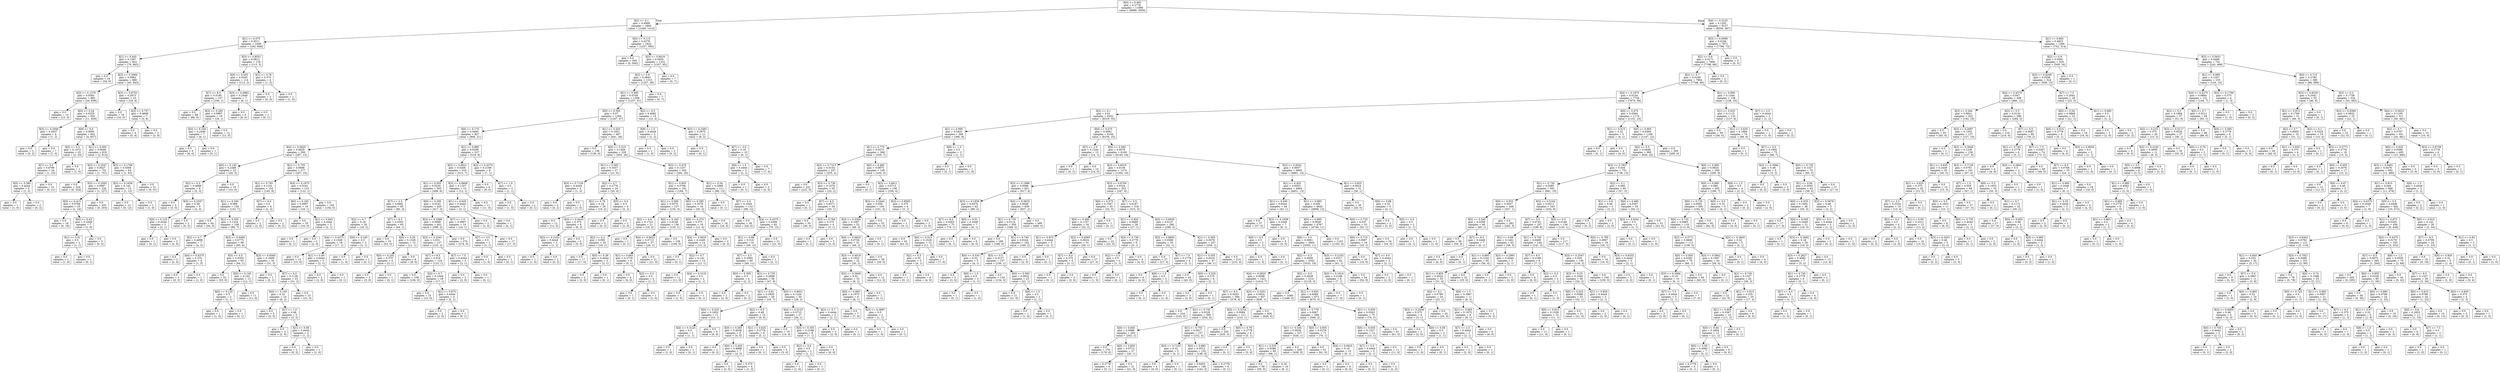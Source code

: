 digraph Tree {
node [shape=box] ;
0 [label="X[0] <= 0.465\ngini = 0.2778\nsamples = 11999\nvalue = [9999, 2000]"] ;
1 [label="X[2] <= 0.1\ngini = 0.4999\nsamples = 2862\nvalue = [1449, 1413]"] ;
0 -> 1 [labeldistance=2.5, labelangle=45, headlabel="True"] ;
2 [label="X[1] <= 0.575\ngini = 0.3011\nsamples = 1040\nvalue = [192, 848]"] ;
1 -> 2 ;
3 [label="X[1] <= 0.445\ngini = 0.1567\nsamples = 922\nvalue = [79, 843]"] ;
2 -> 3 ;
4 [label="gini = 0.0\nsamples = 34\nvalue = [34, 0]"] ;
3 -> 4 ;
5 [label="X[3] <= 0.3084\ngini = 0.0962\nsamples = 888\nvalue = [45, 843]"] ;
3 -> 5 ;
6 [label="X[3] <= 0.1379\ngini = 0.0583\nsamples = 865\nvalue = [26, 839]"] ;
5 -> 6 ;
7 [label="gini = 0.0\nsamples = 15\nvalue = [15, 0]"] ;
6 -> 7 ;
8 [label="X[0] <= 0.34\ngini = 0.0255\nsamples = 850\nvalue = [11, 839]"] ;
6 -> 8 ;
9 [label="X[3] <= 0.2056\ngini = 0.3457\nsamples = 9\nvalue = [7, 2]"] ;
8 -> 9 ;
10 [label="gini = 0.0\nsamples = 2\nvalue = [0, 2]"] ;
9 -> 10 ;
11 [label="gini = 0.0\nsamples = 7\nvalue = [7, 0]"] ;
9 -> 11 ;
12 [label="X[8] <= 0.5\ngini = 0.0095\nsamples = 841\nvalue = [4, 837]"] ;
8 -> 12 ;
13 [label="X[5] <= 0.5\ngini = 0.1472\nsamples = 25\nvalue = [2, 23]"] ;
12 -> 13 ;
14 [label="X[7] <= 0.5\ngini = 0.0799\nsamples = 24\nvalue = [1, 23]"] ;
13 -> 14 ;
15 [label="X[0] <= 0.385\ngini = 0.4444\nsamples = 3\nvalue = [1, 2]"] ;
14 -> 15 ;
16 [label="gini = 0.0\nsamples = 1\nvalue = [1, 0]"] ;
15 -> 16 ;
17 [label="gini = 0.0\nsamples = 2\nvalue = [0, 2]"] ;
15 -> 17 ;
18 [label="gini = 0.0\nsamples = 21\nvalue = [0, 21]"] ;
14 -> 18 ;
19 [label="gini = 0.0\nsamples = 1\nvalue = [1, 0]"] ;
13 -> 19 ;
20 [label="X[1] <= 0.565\ngini = 0.0049\nsamples = 816\nvalue = [2, 814]"] ;
12 -> 20 ;
21 [label="X[3] <= 0.2547\ngini = 0.0027\nsamples = 752\nvalue = [1, 751]"] ;
20 -> 21 ;
22 [label="gini = 0.0\nsamples = 524\nvalue = [0, 524]"] ;
21 -> 22 ;
23 [label="X[3] <= 0.2593\ngini = 0.0087\nsamples = 228\nvalue = [1, 227]"] ;
21 -> 23 ;
24 [label="X[0] <= 0.415\ngini = 0.0768\nsamples = 25\nvalue = [1, 24]"] ;
23 -> 24 ;
25 [label="gini = 0.0\nsamples = 18\nvalue = [0, 18]"] ;
24 -> 25 ;
26 [label="X[0] <= 0.43\ngini = 0.2449\nsamples = 7\nvalue = [1, 6]"] ;
24 -> 26 ;
27 [label="X[1] <= 0.51\ngini = 0.5\nsamples = 2\nvalue = [1, 1]"] ;
26 -> 27 ;
28 [label="gini = 0.0\nsamples = 1\nvalue = [1, 0]"] ;
27 -> 28 ;
29 [label="gini = 0.0\nsamples = 1\nvalue = [0, 1]"] ;
27 -> 29 ;
30 [label="gini = 0.0\nsamples = 5\nvalue = [0, 5]"] ;
26 -> 30 ;
31 [label="gini = 0.0\nsamples = 203\nvalue = [0, 203]"] ;
23 -> 31 ;
32 [label="X[3] <= 0.1706\ngini = 0.0308\nsamples = 64\nvalue = [1, 63]"] ;
20 -> 32 ;
33 [label="X[3] <= 0.1659\ngini = 0.142\nsamples = 13\nvalue = [1, 12]"] ;
32 -> 33 ;
34 [label="gini = 0.0\nsamples = 12\nvalue = [0, 12]"] ;
33 -> 34 ;
35 [label="gini = 0.0\nsamples = 1\nvalue = [1, 0]"] ;
33 -> 35 ;
36 [label="gini = 0.0\nsamples = 51\nvalue = [0, 51]"] ;
32 -> 36 ;
37 [label="X[3] <= 0.6752\ngini = 0.2873\nsamples = 23\nvalue = [19, 4]"] ;
5 -> 37 ;
38 [label="gini = 0.0\nsamples = 16\nvalue = [16, 0]"] ;
37 -> 38 ;
39 [label="X[3] <= 0.757\ngini = 0.4898\nsamples = 7\nvalue = [3, 4]"] ;
37 -> 39 ;
40 [label="gini = 0.0\nsamples = 4\nvalue = [0, 4]"] ;
39 -> 40 ;
41 [label="gini = 0.0\nsamples = 3\nvalue = [3, 0]"] ;
39 -> 41 ;
42 [label="X[3] <= 0.8551\ngini = 0.0812\nsamples = 118\nvalue = [113, 5]"] ;
2 -> 42 ;
43 [label="X[0] <= 0.455\ngini = 0.0345\nsamples = 114\nvalue = [112, 2]"] ;
42 -> 43 ;
44 [label="X[7] <= 8.5\ngini = 0.0185\nsamples = 107\nvalue = [106, 1]"] ;
43 -> 44 ;
45 [label="gini = 0.0\nsamples = 88\nvalue = [88, 0]"] ;
44 -> 45 ;
46 [label="X[3] <= 0.285\ngini = 0.0997\nsamples = 19\nvalue = [18, 1]"] ;
44 -> 46 ;
47 [label="X[3] <= 0.229\ngini = 0.2449\nsamples = 7\nvalue = [6, 1]"] ;
46 -> 47 ;
48 [label="gini = 0.0\nsamples = 6\nvalue = [6, 0]"] ;
47 -> 48 ;
49 [label="gini = 0.0\nsamples = 1\nvalue = [0, 1]"] ;
47 -> 49 ;
50 [label="gini = 0.0\nsamples = 12\nvalue = [12, 0]"] ;
46 -> 50 ;
51 [label="X[3] <= 0.4883\ngini = 0.2449\nsamples = 7\nvalue = [6, 1]"] ;
43 -> 51 ;
52 [label="gini = 0.0\nsamples = 6\nvalue = [6, 0]"] ;
51 -> 52 ;
53 [label="gini = 0.0\nsamples = 1\nvalue = [0, 1]"] ;
51 -> 53 ;
54 [label="X[1] <= 0.76\ngini = 0.375\nsamples = 4\nvalue = [1, 3]"] ;
42 -> 54 ;
55 [label="gini = 0.0\nsamples = 3\nvalue = [0, 3]"] ;
54 -> 55 ;
56 [label="gini = 0.0\nsamples = 1\nvalue = [1, 0]"] ;
54 -> 56 ;
57 [label="X[0] <= 0.115\ngini = 0.4279\nsamples = 1822\nvalue = [1257, 565]"] ;
1 -> 57 ;
58 [label="gini = 0.0\nsamples = 500\nvalue = [0, 500]"] ;
57 -> 58 ;
59 [label="X[3] <= 0.9019\ngini = 0.0935\nsamples = 1322\nvalue = [1257, 65]"] ;
57 -> 59 ;
60 [label="X[2] <= 0.9\ngini = 0.0843\nsamples = 1315\nvalue = [1257, 58]"] ;
59 -> 60 ;
61 [label="X[1] <= 0.995\ngini = 0.0749\nsamples = 1308\nvalue = [1257, 51]"] ;
60 -> 61 ;
62 [label="X[0] <= 0.305\ngini = 0.07\nsamples = 1294\nvalue = [1247, 47]"] ;
61 -> 62 ;
63 [label="X[0] <= 0.175\ngini = 0.0495\nsamples = 827\nvalue = [806, 21]"] ;
62 -> 63 ;
64 [label="X[4] <= 0.0625\ngini = 0.0829\nsamples = 300\nvalue = [287, 13]"] ;
63 -> 64 ;
65 [label="X[0] <= 0.145\ngini = 0.2268\nsamples = 23\nvalue = [20, 3]"] ;
64 -> 65 ;
66 [label="X[2] <= 0.3\ngini = 0.4688\nsamples = 8\nvalue = [5, 3]"] ;
65 -> 66 ;
67 [label="gini = 0.0\nsamples = 3\nvalue = [3, 0]"] ;
66 -> 67 ;
68 [label="X[3] <= 0.2547\ngini = 0.48\nsamples = 5\nvalue = [2, 3]"] ;
66 -> 68 ;
69 [label="X[0] <= 0.125\ngini = 0.4444\nsamples = 3\nvalue = [2, 1]"] ;
68 -> 69 ;
70 [label="gini = 0.0\nsamples = 1\nvalue = [0, 1]"] ;
69 -> 70 ;
71 [label="gini = 0.0\nsamples = 2\nvalue = [2, 0]"] ;
69 -> 71 ;
72 [label="gini = 0.0\nsamples = 2\nvalue = [0, 2]"] ;
68 -> 72 ;
73 [label="gini = 0.0\nsamples = 15\nvalue = [15, 0]"] ;
65 -> 73 ;
74 [label="X[1] <= 0.755\ngini = 0.0696\nsamples = 277\nvalue = [267, 10]"] ;
64 -> 74 ;
75 [label="X[1] <= 0.745\ngini = 0.1101\nsamples = 154\nvalue = [145, 9]"] ;
74 -> 75 ;
76 [label="X[1] <= 0.545\ngini = 0.089\nsamples = 150\nvalue = [143, 7]"] ;
75 -> 76 ;
77 [label="gini = 0.0\nsamples = 44\nvalue = [44, 0]"] ;
76 -> 77 ;
78 [label="X[1] <= 0.555\ngini = 0.1234\nsamples = 106\nvalue = [99, 7]"] ;
76 -> 78 ;
79 [label="X[2] <= 0.7\ngini = 0.4898\nsamples = 7\nvalue = [4, 3]"] ;
78 -> 79 ;
80 [label="gini = 0.0\nsamples = 3\nvalue = [3, 0]"] ;
79 -> 80 ;
81 [label="X[4] <= 0.4375\ngini = 0.375\nsamples = 4\nvalue = [1, 3]"] ;
79 -> 81 ;
82 [label="gini = 0.0\nsamples = 3\nvalue = [0, 3]"] ;
81 -> 82 ;
83 [label="gini = 0.0\nsamples = 1\nvalue = [1, 0]"] ;
81 -> 83 ;
84 [label="X[3] <= 0.6495\ngini = 0.0775\nsamples = 99\nvalue = [95, 4]"] ;
78 -> 84 ;
85 [label="X[5] <= 0.5\ngini = 0.0303\nsamples = 65\nvalue = [64, 1]"] ;
84 -> 85 ;
86 [label="gini = 0.0\nsamples = 52\nvalue = [52, 0]"] ;
85 -> 86 ;
87 [label="X[0] <= 0.145\ngini = 0.142\nsamples = 13\nvalue = [12, 1]"] ;
85 -> 87 ;
88 [label="X[0] <= 0.135\ngini = 0.5\nsamples = 2\nvalue = [1, 1]"] ;
87 -> 88 ;
89 [label="gini = 0.0\nsamples = 1\nvalue = [1, 0]"] ;
88 -> 89 ;
90 [label="gini = 0.0\nsamples = 1\nvalue = [0, 1]"] ;
88 -> 90 ;
91 [label="gini = 0.0\nsamples = 11\nvalue = [11, 0]"] ;
87 -> 91 ;
92 [label="X[3] <= 0.6565\ngini = 0.1609\nsamples = 34\nvalue = [31, 3]"] ;
84 -> 92 ;
93 [label="gini = 0.0\nsamples = 1\nvalue = [0, 1]"] ;
92 -> 93 ;
94 [label="X[7] <= 4.0\ngini = 0.1139\nsamples = 33\nvalue = [31, 2]"] ;
92 -> 94 ;
95 [label="X[0] <= 0.145\ngini = 0.32\nsamples = 10\nvalue = [8, 2]"] ;
94 -> 95 ;
96 [label="gini = 0.0\nsamples = 5\nvalue = [5, 0]"] ;
95 -> 96 ;
97 [label="X[7] <= 1.0\ngini = 0.48\nsamples = 5\nvalue = [3, 2]"] ;
95 -> 97 ;
98 [label="gini = 0.0\nsamples = 2\nvalue = [2, 0]"] ;
97 -> 98 ;
99 [label="X[1] <= 0.69\ngini = 0.4444\nsamples = 3\nvalue = [1, 2]"] ;
97 -> 99 ;
100 [label="gini = 0.0\nsamples = 2\nvalue = [0, 2]"] ;
99 -> 100 ;
101 [label="gini = 0.0\nsamples = 1\nvalue = [1, 0]"] ;
99 -> 101 ;
102 [label="gini = 0.0\nsamples = 23\nvalue = [23, 0]"] ;
94 -> 102 ;
103 [label="X[7] <= 6.0\ngini = 0.5\nsamples = 4\nvalue = [2, 2]"] ;
75 -> 103 ;
104 [label="gini = 0.0\nsamples = 2\nvalue = [2, 0]"] ;
103 -> 104 ;
105 [label="gini = 0.0\nsamples = 2\nvalue = [0, 2]"] ;
103 -> 105 ;
106 [label="X[4] <= 0.1875\ngini = 0.0161\nsamples = 123\nvalue = [122, 1]"] ;
74 -> 106 ;
107 [label="X[0] <= 0.165\ngini = 0.0997\nsamples = 19\nvalue = [18, 1]"] ;
106 -> 107 ;
108 [label="gini = 0.0\nsamples = 16\nvalue = [16, 0]"] ;
107 -> 108 ;
109 [label="X[1] <= 0.845\ngini = 0.4444\nsamples = 3\nvalue = [2, 1]"] ;
107 -> 109 ;
110 [label="gini = 0.0\nsamples = 1\nvalue = [0, 1]"] ;
109 -> 110 ;
111 [label="gini = 0.0\nsamples = 2\nvalue = [2, 0]"] ;
109 -> 111 ;
112 [label="gini = 0.0\nsamples = 104\nvalue = [104, 0]"] ;
106 -> 112 ;
113 [label="X[1] <= 0.985\ngini = 0.0299\nsamples = 527\nvalue = [519, 8]"] ;
63 -> 113 ;
114 [label="X[3] <= 0.8621\ngini = 0.0266\nsamples = 519\nvalue = [512, 7]"] ;
113 -> 114 ;
115 [label="X[1] <= 0.505\ngini = 0.0235\nsamples = 505\nvalue = [499, 6]"] ;
114 -> 115 ;
116 [label="X[7] <= 2.5\ngini = 0.0681\nsamples = 85\nvalue = [82, 3]"] ;
115 -> 116 ;
117 [label="X[2] <= 0.7\ngini = 0.18\nsamples = 20\nvalue = [18, 2]"] ;
116 -> 117 ;
118 [label="X[4] <= 0.4375\ngini = 0.1049\nsamples = 18\nvalue = [17, 1]"] ;
117 -> 118 ;
119 [label="gini = 0.0\nsamples = 15\nvalue = [15, 0]"] ;
118 -> 119 ;
120 [label="X[1] <= 0.49\ngini = 0.4444\nsamples = 3\nvalue = [2, 1]"] ;
118 -> 120 ;
121 [label="gini = 0.0\nsamples = 2\nvalue = [2, 0]"] ;
120 -> 121 ;
122 [label="gini = 0.0\nsamples = 1\nvalue = [0, 1]"] ;
120 -> 122 ;
123 [label="X[0] <= 0.245\ngini = 0.5\nsamples = 2\nvalue = [1, 1]"] ;
117 -> 123 ;
124 [label="gini = 0.0\nsamples = 1\nvalue = [1, 0]"] ;
123 -> 124 ;
125 [label="gini = 0.0\nsamples = 1\nvalue = [0, 1]"] ;
123 -> 125 ;
126 [label="X[7] <= 8.5\ngini = 0.0303\nsamples = 65\nvalue = [64, 1]"] ;
116 -> 126 ;
127 [label="gini = 0.0\nsamples = 53\nvalue = [53, 0]"] ;
126 -> 127 ;
128 [label="X[0] <= 0.26\ngini = 0.1528\nsamples = 12\nvalue = [11, 1]"] ;
126 -> 128 ;
129 [label="X[0] <= 0.245\ngini = 0.375\nsamples = 4\nvalue = [3, 1]"] ;
128 -> 129 ;
130 [label="gini = 0.0\nsamples = 3\nvalue = [3, 0]"] ;
129 -> 130 ;
131 [label="gini = 0.0\nsamples = 1\nvalue = [0, 1]"] ;
129 -> 131 ;
132 [label="gini = 0.0\nsamples = 8\nvalue = [8, 0]"] ;
128 -> 132 ;
133 [label="X[0] <= 0.295\ngini = 0.0142\nsamples = 420\nvalue = [417, 3]"] ;
115 -> 133 ;
134 [label="X[3] <= 0.3388\ngini = 0.0099\nsamples = 401\nvalue = [399, 2]"] ;
133 -> 134 ;
135 [label="X[3] <= 0.3341\ngini = 0.031\nsamples = 127\nvalue = [125, 2]"] ;
134 -> 135 ;
136 [label="X[7] <= 8.5\ngini = 0.016\nsamples = 124\nvalue = [123, 1]"] ;
135 -> 136 ;
137 [label="gini = 0.0\nsamples = 106\nvalue = [106, 0]"] ;
136 -> 137 ;
138 [label="X[2] <= 0.7\ngini = 0.1049\nsamples = 18\nvalue = [17, 1]"] ;
136 -> 138 ;
139 [label="gini = 0.0\nsamples = 15\nvalue = [15, 0]"] ;
138 -> 139 ;
140 [label="X[1] <= 0.875\ngini = 0.4444\nsamples = 3\nvalue = [2, 1]"] ;
138 -> 140 ;
141 [label="gini = 0.0\nsamples = 2\nvalue = [2, 0]"] ;
140 -> 141 ;
142 [label="gini = 0.0\nsamples = 1\nvalue = [0, 1]"] ;
140 -> 142 ;
143 [label="X[7] <= 7.5\ngini = 0.4444\nsamples = 3\nvalue = [2, 1]"] ;
135 -> 143 ;
144 [label="gini = 0.0\nsamples = 2\nvalue = [2, 0]"] ;
143 -> 144 ;
145 [label="gini = 0.0\nsamples = 1\nvalue = [0, 1]"] ;
143 -> 145 ;
146 [label="gini = 0.0\nsamples = 274\nvalue = [274, 0]"] ;
134 -> 146 ;
147 [label="X[7] <= 1.5\ngini = 0.0997\nsamples = 19\nvalue = [18, 1]"] ;
133 -> 147 ;
148 [label="X[7] <= 0.5\ngini = 0.5\nsamples = 2\nvalue = [1, 1]"] ;
147 -> 148 ;
149 [label="gini = 0.0\nsamples = 1\nvalue = [1, 0]"] ;
148 -> 149 ;
150 [label="gini = 0.0\nsamples = 1\nvalue = [0, 1]"] ;
148 -> 150 ;
151 [label="gini = 0.0\nsamples = 17\nvalue = [17, 0]"] ;
147 -> 151 ;
152 [label="X[3] <= 0.8668\ngini = 0.1327\nsamples = 14\nvalue = [13, 1]"] ;
114 -> 152 ;
153 [label="X[1] <= 0.645\ngini = 0.4444\nsamples = 3\nvalue = [2, 1]"] ;
152 -> 153 ;
154 [label="gini = 0.0\nsamples = 2\nvalue = [2, 0]"] ;
153 -> 154 ;
155 [label="gini = 0.0\nsamples = 1\nvalue = [0, 1]"] ;
153 -> 155 ;
156 [label="gini = 0.0\nsamples = 11\nvalue = [11, 0]"] ;
152 -> 156 ;
157 [label="X[3] <= 0.4579\ngini = 0.2188\nsamples = 8\nvalue = [7, 1]"] ;
113 -> 157 ;
158 [label="gini = 0.0\nsamples = 6\nvalue = [6, 0]"] ;
157 -> 158 ;
159 [label="X[7] <= 1.0\ngini = 0.5\nsamples = 2\nvalue = [1, 1]"] ;
157 -> 159 ;
160 [label="gini = 0.0\nsamples = 1\nvalue = [1, 0]"] ;
159 -> 160 ;
161 [label="gini = 0.0\nsamples = 1\nvalue = [0, 1]"] ;
159 -> 161 ;
162 [label="X[1] <= 0.525\ngini = 0.1051\nsamples = 467\nvalue = [441, 26]"] ;
62 -> 162 ;
163 [label="gini = 0.0\nsamples = 138\nvalue = [138, 0]"] ;
162 -> 163 ;
164 [label="X[0] <= 0.315\ngini = 0.1456\nsamples = 329\nvalue = [303, 26]"] ;
162 -> 164 ;
165 [label="X[1] <= 0.565\ngini = 0.3457\nsamples = 27\nvalue = [21, 6]"] ;
164 -> 165 ;
166 [label="X[3] <= 0.7126\ngini = 0.4444\nsamples = 3\nvalue = [1, 2]"] ;
165 -> 166 ;
167 [label="gini = 0.0\nsamples = 2\nvalue = [0, 2]"] ;
166 -> 167 ;
168 [label="gini = 0.0\nsamples = 1\nvalue = [1, 0]"] ;
166 -> 168 ;
169 [label="X[2] <= 0.7\ngini = 0.2778\nsamples = 24\nvalue = [20, 4]"] ;
165 -> 169 ;
170 [label="X[1] <= 0.76\ngini = 0.18\nsamples = 20\nvalue = [18, 2]"] ;
169 -> 170 ;
171 [label="gini = 0.0\nsamples = 12\nvalue = [12, 0]"] ;
170 -> 171 ;
172 [label="X[3] <= 0.4416\ngini = 0.375\nsamples = 8\nvalue = [6, 2]"] ;
170 -> 172 ;
173 [label="X[3] <= 0.2103\ngini = 0.4444\nsamples = 3\nvalue = [1, 2]"] ;
172 -> 173 ;
174 [label="gini = 0.0\nsamples = 1\nvalue = [1, 0]"] ;
173 -> 174 ;
175 [label="gini = 0.0\nsamples = 2\nvalue = [0, 2]"] ;
173 -> 175 ;
176 [label="gini = 0.0\nsamples = 5\nvalue = [5, 0]"] ;
172 -> 176 ;
177 [label="X[5] <= 0.5\ngini = 0.5\nsamples = 4\nvalue = [2, 2]"] ;
169 -> 177 ;
178 [label="gini = 0.0\nsamples = 2\nvalue = [0, 2]"] ;
177 -> 178 ;
179 [label="gini = 0.0\nsamples = 2\nvalue = [2, 0]"] ;
177 -> 179 ;
180 [label="X[3] <= 0.479\ngini = 0.1237\nsamples = 302\nvalue = [282, 20]"] ;
164 -> 180 ;
181 [label="X[1] <= 0.855\ngini = 0.0706\nsamples = 191\nvalue = [184, 7]"] ;
180 -> 181 ;
182 [label="X[1] <= 0.565\ngini = 0.0375\nsamples = 157\nvalue = [154, 3]"] ;
181 -> 182 ;
183 [label="X[2] <= 0.6\ngini = 0.1723\nsamples = 21\nvalue = [19, 2]"] ;
182 -> 183 ;
184 [label="X[2] <= 0.3\ngini = 0.095\nsamples = 20\nvalue = [19, 1]"] ;
183 -> 184 ;
185 [label="gini = 0.0\nsamples = 17\nvalue = [17, 0]"] ;
184 -> 185 ;
186 [label="X[0] <= 0.39\ngini = 0.4444\nsamples = 3\nvalue = [2, 1]"] ;
184 -> 186 ;
187 [label="gini = 0.0\nsamples = 2\nvalue = [2, 0]"] ;
186 -> 187 ;
188 [label="gini = 0.0\nsamples = 1\nvalue = [0, 1]"] ;
186 -> 188 ;
189 [label="gini = 0.0\nsamples = 1\nvalue = [0, 1]"] ;
183 -> 189 ;
190 [label="X[0] <= 0.345\ngini = 0.0146\nsamples = 136\nvalue = [135, 1]"] ;
182 -> 190 ;
191 [label="X[4] <= 0.0625\ngini = 0.0713\nsamples = 27\nvalue = [26, 1]"] ;
190 -> 191 ;
192 [label="X[1] <= 0.665\ngini = 0.2778\nsamples = 6\nvalue = [5, 1]"] ;
191 -> 192 ;
193 [label="gini = 0.0\nsamples = 4\nvalue = [4, 0]"] ;
192 -> 193 ;
194 [label="X[2] <= 0.5\ngini = 0.5\nsamples = 2\nvalue = [1, 1]"] ;
192 -> 194 ;
195 [label="gini = 0.0\nsamples = 1\nvalue = [0, 1]"] ;
194 -> 195 ;
196 [label="gini = 0.0\nsamples = 1\nvalue = [1, 0]"] ;
194 -> 196 ;
197 [label="gini = 0.0\nsamples = 21\nvalue = [21, 0]"] ;
191 -> 197 ;
198 [label="gini = 0.0\nsamples = 109\nvalue = [109, 0]"] ;
190 -> 198 ;
199 [label="X[0] <= 0.385\ngini = 0.2076\nsamples = 34\nvalue = [30, 4]"] ;
181 -> 199 ;
200 [label="X[0] <= 0.375\ngini = 0.375\nsamples = 16\nvalue = [12, 4]"] ;
199 -> 200 ;
201 [label="X[4] <= 0.0625\ngini = 0.2449\nsamples = 14\nvalue = [12, 2]"] ;
200 -> 201 ;
202 [label="gini = 0.0\nsamples = 1\nvalue = [0, 1]"] ;
201 -> 202 ;
203 [label="X[2] <= 0.7\ngini = 0.142\nsamples = 13\nvalue = [12, 1]"] ;
201 -> 203 ;
204 [label="gini = 0.0\nsamples = 11\nvalue = [11, 0]"] ;
203 -> 204 ;
205 [label="X[4] <= 0.3125\ngini = 0.5\nsamples = 2\nvalue = [1, 1]"] ;
203 -> 205 ;
206 [label="gini = 0.0\nsamples = 1\nvalue = [1, 0]"] ;
205 -> 206 ;
207 [label="gini = 0.0\nsamples = 1\nvalue = [0, 1]"] ;
205 -> 207 ;
208 [label="gini = 0.0\nsamples = 2\nvalue = [0, 2]"] ;
200 -> 208 ;
209 [label="gini = 0.0\nsamples = 18\nvalue = [18, 0]"] ;
199 -> 209 ;
210 [label="X[1] <= 0.54\ngini = 0.2068\nsamples = 111\nvalue = [98, 13]"] ;
180 -> 210 ;
211 [label="gini = 0.0\nsamples = 1\nvalue = [0, 1]"] ;
210 -> 211 ;
212 [label="X[7] <= 3.5\ngini = 0.1944\nsamples = 110\nvalue = [98, 12]"] ;
210 -> 212 ;
213 [label="gini = 0.0\nsamples = 28\nvalue = [28, 0]"] ;
212 -> 213 ;
214 [label="X[4] <= 0.4375\ngini = 0.2499\nsamples = 82\nvalue = [70, 12]"] ;
212 -> 214 ;
215 [label="X[1] <= 0.98\ngini = 0.316\nsamples = 61\nvalue = [49, 12]"] ;
214 -> 215 ;
216 [label="X[7] <= 4.5\ngini = 0.2994\nsamples = 60\nvalue = [49, 11]"] ;
215 -> 216 ;
217 [label="X[0] <= 0.395\ngini = 0.5\nsamples = 4\nvalue = [2, 2]"] ;
216 -> 217 ;
218 [label="gini = 0.0\nsamples = 2\nvalue = [2, 0]"] ;
217 -> 218 ;
219 [label="gini = 0.0\nsamples = 2\nvalue = [0, 2]"] ;
217 -> 219 ;
220 [label="X[1] <= 0.735\ngini = 0.2698\nsamples = 56\nvalue = [47, 9]"] ;
216 -> 220 ;
221 [label="X[1] <= 0.61\ngini = 0.3935\nsamples = 26\nvalue = [19, 7]"] ;
220 -> 221 ;
222 [label="X[0] <= 0.325\ngini = 0.1653\nsamples = 11\nvalue = [10, 1]"] ;
221 -> 222 ;
223 [label="X[4] <= 0.3125\ngini = 0.5\nsamples = 2\nvalue = [1, 1]"] ;
222 -> 223 ;
224 [label="gini = 0.0\nsamples = 1\nvalue = [1, 0]"] ;
223 -> 224 ;
225 [label="gini = 0.0\nsamples = 1\nvalue = [0, 1]"] ;
223 -> 225 ;
226 [label="gini = 0.0\nsamples = 9\nvalue = [9, 0]"] ;
222 -> 226 ;
227 [label="X[2] <= 0.5\ngini = 0.48\nsamples = 15\nvalue = [9, 6]"] ;
221 -> 227 ;
228 [label="X[0] <= 0.365\ngini = 0.4938\nsamples = 9\nvalue = [4, 5]"] ;
227 -> 228 ;
229 [label="gini = 0.0\nsamples = 2\nvalue = [0, 2]"] ;
228 -> 229 ;
230 [label="X[0] <= 0.405\ngini = 0.4898\nsamples = 7\nvalue = [4, 3]"] ;
228 -> 230 ;
231 [label="gini = 0.0\nsamples = 3\nvalue = [3, 0]"] ;
230 -> 231 ;
232 [label="gini = 0.375\nsamples = 4\nvalue = [1, 3]"] ;
230 -> 232 ;
233 [label="X[1] <= 0.625\ngini = 0.2778\nsamples = 6\nvalue = [5, 1]"] ;
227 -> 233 ;
234 [label="gini = 0.0\nsamples = 1\nvalue = [0, 1]"] ;
233 -> 234 ;
235 [label="gini = 0.0\nsamples = 5\nvalue = [5, 0]"] ;
233 -> 235 ;
236 [label="X[3] <= 0.8621\ngini = 0.1244\nsamples = 30\nvalue = [28, 2]"] ;
220 -> 236 ;
237 [label="X[4] <= 0.3125\ngini = 0.0713\nsamples = 27\nvalue = [26, 1]"] ;
236 -> 237 ;
238 [label="gini = 0.0\nsamples = 19\nvalue = [19, 0]"] ;
237 -> 238 ;
239 [label="X[0] <= 0.335\ngini = 0.2188\nsamples = 8\nvalue = [7, 1]"] ;
237 -> 239 ;
240 [label="X[2] <= 0.6\ngini = 0.5\nsamples = 2\nvalue = [1, 1]"] ;
239 -> 240 ;
241 [label="gini = 0.0\nsamples = 1\nvalue = [1, 0]"] ;
240 -> 241 ;
242 [label="gini = 0.0\nsamples = 1\nvalue = [0, 1]"] ;
240 -> 242 ;
243 [label="gini = 0.0\nsamples = 6\nvalue = [6, 0]"] ;
239 -> 243 ;
244 [label="X[2] <= 0.7\ngini = 0.4444\nsamples = 3\nvalue = [2, 1]"] ;
236 -> 244 ;
245 [label="gini = 0.0\nsamples = 2\nvalue = [2, 0]"] ;
244 -> 245 ;
246 [label="gini = 0.0\nsamples = 1\nvalue = [0, 1]"] ;
244 -> 246 ;
247 [label="gini = 0.0\nsamples = 1\nvalue = [0, 1]"] ;
215 -> 247 ;
248 [label="gini = 0.0\nsamples = 21\nvalue = [21, 0]"] ;
214 -> 248 ;
249 [label="X[2] <= 0.3\ngini = 0.4082\nsamples = 14\nvalue = [10, 4]"] ;
61 -> 249 ;
250 [label="X[8] <= 1.5\ngini = 0.4444\nsamples = 3\nvalue = [1, 2]"] ;
249 -> 250 ;
251 [label="gini = 0.0\nsamples = 1\nvalue = [1, 0]"] ;
250 -> 251 ;
252 [label="gini = 0.0\nsamples = 2\nvalue = [0, 2]"] ;
250 -> 252 ;
253 [label="X[3] <= 0.2383\ngini = 0.2975\nsamples = 11\nvalue = [9, 2]"] ;
249 -> 253 ;
254 [label="gini = 0.0\nsamples = 1\nvalue = [0, 1]"] ;
253 -> 254 ;
255 [label="X[7] <= 3.0\ngini = 0.18\nsamples = 10\nvalue = [9, 1]"] ;
253 -> 255 ;
256 [label="X[8] <= 1.5\ngini = 0.4444\nsamples = 3\nvalue = [2, 1]"] ;
255 -> 256 ;
257 [label="gini = 0.0\nsamples = 1\nvalue = [0, 1]"] ;
256 -> 257 ;
258 [label="gini = 0.0\nsamples = 2\nvalue = [2, 0]"] ;
256 -> 258 ;
259 [label="gini = 0.0\nsamples = 7\nvalue = [7, 0]"] ;
255 -> 259 ;
260 [label="gini = 0.0\nsamples = 7\nvalue = [0, 7]"] ;
60 -> 260 ;
261 [label="gini = 0.0\nsamples = 7\nvalue = [0, 7]"] ;
59 -> 261 ;
262 [label="X[4] <= 0.3125\ngini = 0.1202\nsamples = 9137\nvalue = [8550, 587]"] ;
0 -> 262 [labeldistance=2.5, labelangle=-45, headlabel="False"] ;
263 [label="X[3] <= 0.9089\ngini = 0.0184\nsamples = 7871\nvalue = [7798, 73]"] ;
262 -> 263 ;
264 [label="X[2] <= 0.9\ngini = 0.0171\nsamples = 7866\nvalue = [7798, 68]"] ;
263 -> 264 ;
265 [label="X[2] <= 0.7\ngini = 0.0166\nsamples = 7864\nvalue = [7798, 66]"] ;
264 -> 265 ;
266 [label="X[4] <= 0.1875\ngini = 0.0144\nsamples = 7726\nvalue = [7670, 56]"] ;
265 -> 266 ;
267 [label="X[2] <= 0.1\ngini = 0.01\nsamples = 6552\nvalue = [6519, 33]"] ;
266 -> 267 ;
268 [label="X[1] <= 0.995\ngini = 0.0425\nsamples = 368\nvalue = [360, 8]"] ;
267 -> 268 ;
269 [label="X[1] <= 0.775\ngini = 0.0375\nsamples = 366\nvalue = [359, 7]"] ;
268 -> 269 ;
270 [label="X[3] <= 0.7313\ngini = 0.0154\nsamples = 257\nvalue = [255, 2]"] ;
269 -> 270 ;
271 [label="gini = 0.0\nsamples = 222\nvalue = [222, 0]"] ;
270 -> 271 ;
272 [label="X[3] <= 0.736\ngini = 0.1078\nsamples = 35\nvalue = [33, 2]"] ;
270 -> 272 ;
273 [label="gini = 0.0\nsamples = 1\nvalue = [0, 1]"] ;
272 -> 273 ;
274 [label="X[7] <= 8.5\ngini = 0.0571\nsamples = 34\nvalue = [33, 1]"] ;
272 -> 274 ;
275 [label="gini = 0.0\nsamples = 30\nvalue = [30, 0]"] ;
274 -> 275 ;
276 [label="X[3] <= 0.764\ngini = 0.375\nsamples = 4\nvalue = [3, 1]"] ;
274 -> 276 ;
277 [label="gini = 0.0\nsamples = 1\nvalue = [0, 1]"] ;
276 -> 277 ;
278 [label="gini = 0.0\nsamples = 3\nvalue = [3, 0]"] ;
276 -> 278 ;
279 [label="X[0] <= 0.485\ngini = 0.0875\nsamples = 109\nvalue = [104, 5]"] ;
269 -> 279 ;
280 [label="gini = 0.0\nsamples = 1\nvalue = [0, 1]"] ;
279 -> 280 ;
281 [label="X[3] <= 0.8411\ngini = 0.0713\nsamples = 108\nvalue = [104, 4]"] ;
279 -> 281 ;
282 [label="X[3] <= 0.5444\ngini = 0.056\nsamples = 104\nvalue = [101, 3]"] ;
281 -> 282 ;
283 [label="X[3] <= 0.5304\ngini = 0.1087\nsamples = 52\nvalue = [49, 3]"] ;
282 -> 283 ;
284 [label="X[4] <= 0.0625\ngini = 0.0754\nsamples = 51\nvalue = [49, 2]"] ;
283 -> 284 ;
285 [label="X[3] <= 0.4019\ngini = 0.1653\nsamples = 22\nvalue = [20, 2]"] ;
284 -> 285 ;
286 [label="X[3] <= 0.3949\ngini = 0.32\nsamples = 10\nvalue = [8, 2]"] ;
285 -> 286 ;
287 [label="X[0] <= 0.805\ngini = 0.1975\nsamples = 9\nvalue = [8, 1]"] ;
286 -> 287 ;
288 [label="gini = 0.0\nsamples = 7\nvalue = [7, 0]"] ;
287 -> 288 ;
289 [label="X[3] <= 0.2897\ngini = 0.5\nsamples = 2\nvalue = [1, 1]"] ;
287 -> 289 ;
290 [label="gini = 0.0\nsamples = 1\nvalue = [1, 0]"] ;
289 -> 290 ;
291 [label="gini = 0.0\nsamples = 1\nvalue = [0, 1]"] ;
289 -> 291 ;
292 [label="gini = 0.0\nsamples = 1\nvalue = [0, 1]"] ;
286 -> 292 ;
293 [label="gini = 0.0\nsamples = 12\nvalue = [12, 0]"] ;
285 -> 293 ;
294 [label="gini = 0.0\nsamples = 29\nvalue = [29, 0]"] ;
284 -> 294 ;
295 [label="gini = 0.0\nsamples = 1\nvalue = [0, 1]"] ;
283 -> 295 ;
296 [label="gini = 0.0\nsamples = 52\nvalue = [52, 0]"] ;
282 -> 296 ;
297 [label="X[3] <= 0.8505\ngini = 0.375\nsamples = 4\nvalue = [3, 1]"] ;
281 -> 297 ;
298 [label="gini = 0.0\nsamples = 1\nvalue = [0, 1]"] ;
297 -> 298 ;
299 [label="gini = 0.0\nsamples = 3\nvalue = [3, 0]"] ;
297 -> 299 ;
300 [label="X[8] <= 1.5\ngini = 0.5\nsamples = 2\nvalue = [1, 1]"] ;
268 -> 300 ;
301 [label="gini = 0.0\nsamples = 1\nvalue = [0, 1]"] ;
300 -> 301 ;
302 [label="gini = 0.0\nsamples = 1\nvalue = [1, 0]"] ;
300 -> 302 ;
303 [label="X[0] <= 0.475\ngini = 0.0081\nsamples = 6184\nvalue = [6159, 25]"] ;
267 -> 303 ;
304 [label="X[7] <= 2.0\ngini = 0.1244\nsamples = 15\nvalue = [14, 1]"] ;
303 -> 304 ;
305 [label="gini = 0.0\nsamples = 1\nvalue = [0, 1]"] ;
304 -> 305 ;
306 [label="gini = 0.0\nsamples = 14\nvalue = [14, 0]"] ;
304 -> 306 ;
307 [label="X[0] <= 0.585\ngini = 0.0078\nsamples = 6169\nvalue = [6145, 24]"] ;
303 -> 307 ;
308 [label="X[3] <= 0.6519\ngini = 0.0156\nsamples = 1274\nvalue = [1264, 10]"] ;
307 -> 308 ;
309 [label="X[3] <= 0.1986\ngini = 0.0086\nsamples = 921\nvalue = [917, 4]"] ;
308 -> 309 ;
310 [label="X[3] <= 0.1939\ngini = 0.0476\nsamples = 82\nvalue = [80, 2]"] ;
309 -> 310 ;
311 [label="X[7] <= 8.5\ngini = 0.0263\nsamples = 75\nvalue = [74, 1]"] ;
310 -> 311 ;
312 [label="gini = 0.0\nsamples = 63\nvalue = [63, 0]"] ;
311 -> 312 ;
313 [label="X[0] <= 0.515\ngini = 0.1528\nsamples = 12\nvalue = [11, 1]"] ;
311 -> 313 ;
314 [label="X[2] <= 0.5\ngini = 0.32\nsamples = 5\nvalue = [4, 1]"] ;
313 -> 314 ;
315 [label="gini = 0.0\nsamples = 1\nvalue = [0, 1]"] ;
314 -> 315 ;
316 [label="gini = 0.0\nsamples = 4\nvalue = [4, 0]"] ;
314 -> 316 ;
317 [label="gini = 0.0\nsamples = 7\nvalue = [7, 0]"] ;
313 -> 317 ;
318 [label="X[0] <= 0.51\ngini = 0.2449\nsamples = 7\nvalue = [6, 1]"] ;
310 -> 318 ;
319 [label="gini = 0.0\nsamples = 1\nvalue = [0, 1]"] ;
318 -> 319 ;
320 [label="gini = 0.0\nsamples = 6\nvalue = [6, 0]"] ;
318 -> 320 ;
321 [label="X[4] <= 0.0625\ngini = 0.0048\nsamples = 839\nvalue = [837, 2]"] ;
309 -> 321 ;
322 [label="X[1] <= 0.735\ngini = 0.0114\nsamples = 350\nvalue = [348, 2]"] ;
321 -> 322 ;
323 [label="gini = 0.0\nsamples = 188\nvalue = [188, 0]"] ;
322 -> 323 ;
324 [label="X[1] <= 0.745\ngini = 0.0244\nsamples = 162\nvalue = [160, 2]"] ;
322 -> 324 ;
325 [label="X[0] <= 0.535\ngini = 0.32\nsamples = 5\nvalue = [4, 1]"] ;
324 -> 325 ;
326 [label="gini = 0.0\nsamples = 3\nvalue = [3, 0]"] ;
325 -> 326 ;
327 [label="X[8] <= 1.5\ngini = 0.5\nsamples = 2\nvalue = [1, 1]"] ;
325 -> 327 ;
328 [label="gini = 0.0\nsamples = 1\nvalue = [0, 1]"] ;
327 -> 328 ;
329 [label="gini = 0.0\nsamples = 1\nvalue = [1, 0]"] ;
327 -> 329 ;
330 [label="X[5] <= 0.5\ngini = 0.0127\nsamples = 157\nvalue = [156, 1]"] ;
324 -> 330 ;
331 [label="gini = 0.0\nsamples = 134\nvalue = [134, 0]"] ;
330 -> 331 ;
332 [label="X[0] <= 0.565\ngini = 0.0832\nsamples = 23\nvalue = [22, 1]"] ;
330 -> 332 ;
333 [label="gini = 0.0\nsamples = 21\nvalue = [21, 0]"] ;
332 -> 333 ;
334 [label="X[8] <= 1.5\ngini = 0.5\nsamples = 2\nvalue = [1, 1]"] ;
332 -> 334 ;
335 [label="gini = 0.0\nsamples = 1\nvalue = [1, 0]"] ;
334 -> 335 ;
336 [label="gini = 0.0\nsamples = 1\nvalue = [0, 1]"] ;
334 -> 336 ;
337 [label="gini = 0.0\nsamples = 489\nvalue = [489, 0]"] ;
321 -> 337 ;
338 [label="X[3] <= 0.6706\ngini = 0.0334\nsamples = 353\nvalue = [347, 6]"] ;
308 -> 338 ;
339 [label="X[0] <= 0.575\ngini = 0.1567\nsamples = 35\nvalue = [32, 3]"] ;
338 -> 339 ;
340 [label="X[0] <= 0.485\ngini = 0.1107\nsamples = 34\nvalue = [32, 2]"] ;
339 -> 340 ;
341 [label="X[1] <= 0.875\ngini = 0.4444\nsamples = 3\nvalue = [2, 1]"] ;
340 -> 341 ;
342 [label="gini = 0.0\nsamples = 2\nvalue = [2, 0]"] ;
341 -> 342 ;
343 [label="gini = 0.0\nsamples = 1\nvalue = [0, 1]"] ;
341 -> 343 ;
344 [label="X[3] <= 0.6565\ngini = 0.0624\nsamples = 31\nvalue = [30, 1]"] ;
340 -> 344 ;
345 [label="X[7] <= 8.0\ngini = 0.375\nsamples = 4\nvalue = [3, 1]"] ;
344 -> 345 ;
346 [label="gini = 0.0\nsamples = 1\nvalue = [0, 1]"] ;
345 -> 346 ;
347 [label="gini = 0.0\nsamples = 3\nvalue = [3, 0]"] ;
345 -> 347 ;
348 [label="gini = 0.0\nsamples = 27\nvalue = [27, 0]"] ;
344 -> 348 ;
349 [label="gini = 0.0\nsamples = 1\nvalue = [0, 1]"] ;
339 -> 349 ;
350 [label="X[7] <= 0.5\ngini = 0.0187\nsamples = 318\nvalue = [315, 3]"] ;
338 -> 350 ;
351 [label="X[1] <= 0.855\ngini = 0.0689\nsamples = 28\nvalue = [27, 1]"] ;
350 -> 351 ;
352 [label="gini = 0.0\nsamples = 22\nvalue = [22, 0]"] ;
351 -> 352 ;
353 [label="X[3] <= 0.736\ngini = 0.2778\nsamples = 6\nvalue = [5, 1]"] ;
351 -> 353 ;
354 [label="X[2] <= 0.5\ngini = 0.5\nsamples = 2\nvalue = [1, 1]"] ;
353 -> 354 ;
355 [label="gini = 0.0\nsamples = 1\nvalue = [1, 0]"] ;
354 -> 355 ;
356 [label="gini = 0.0\nsamples = 1\nvalue = [0, 1]"] ;
354 -> 356 ;
357 [label="gini = 0.0\nsamples = 4\nvalue = [4, 0]"] ;
353 -> 357 ;
358 [label="X[3] <= 0.6939\ngini = 0.0137\nsamples = 290\nvalue = [288, 2]"] ;
350 -> 358 ;
359 [label="X[3] <= 0.6893\ngini = 0.0588\nsamples = 33\nvalue = [32, 1]"] ;
358 -> 359 ;
360 [label="gini = 0.0\nsamples = 27\nvalue = [27, 0]"] ;
359 -> 360 ;
361 [label="X[7] <= 7.5\ngini = 0.2778\nsamples = 6\nvalue = [5, 1]"] ;
359 -> 361 ;
362 [label="gini = 0.0\nsamples = 4\nvalue = [4, 0]"] ;
361 -> 362 ;
363 [label="X[8] <= 1.5\ngini = 0.5\nsamples = 2\nvalue = [1, 1]"] ;
361 -> 363 ;
364 [label="gini = 0.0\nsamples = 1\nvalue = [0, 1]"] ;
363 -> 364 ;
365 [label="gini = 0.0\nsamples = 1\nvalue = [1, 0]"] ;
363 -> 365 ;
366 [label="X[1] <= 0.565\ngini = 0.0078\nsamples = 257\nvalue = [256, 1]"] ;
358 -> 366 ;
367 [label="X[1] <= 0.555\ngini = 0.0416\nsamples = 47\nvalue = [46, 1]"] ;
366 -> 367 ;
368 [label="gini = 0.0\nsamples = 43\nvalue = [43, 0]"] ;
367 -> 368 ;
369 [label="X[0] <= 0.535\ngini = 0.375\nsamples = 4\nvalue = [3, 1]"] ;
367 -> 369 ;
370 [label="gini = 0.0\nsamples = 3\nvalue = [3, 0]"] ;
369 -> 370 ;
371 [label="gini = 0.0\nsamples = 1\nvalue = [0, 1]"] ;
369 -> 371 ;
372 [label="gini = 0.0\nsamples = 210\nvalue = [210, 0]"] ;
366 -> 372 ;
373 [label="X[3] <= 0.8341\ngini = 0.0057\nsamples = 4895\nvalue = [4881, 14]"] ;
307 -> 373 ;
374 [label="X[1] <= 0.455\ngini = 0.0053\nsamples = 4864\nvalue = [4851, 13]"] ;
373 -> 374 ;
375 [label="X[1] <= 0.445\ngini = 0.0444\nsamples = 44\nvalue = [43, 1]"] ;
374 -> 375 ;
376 [label="gini = 0.0\nsamples = 37\nvalue = [37, 0]"] ;
375 -> 376 ;
377 [label="X[3] <= 0.1939\ngini = 0.2449\nsamples = 7\nvalue = [6, 1]"] ;
375 -> 377 ;
378 [label="X[8] <= 0.5\ngini = 0.5\nsamples = 2\nvalue = [1, 1]"] ;
377 -> 378 ;
379 [label="gini = 0.0\nsamples = 1\nvalue = [1, 0]"] ;
378 -> 379 ;
380 [label="gini = 0.0\nsamples = 1\nvalue = [0, 1]"] ;
378 -> 380 ;
381 [label="gini = 0.0\nsamples = 5\nvalue = [5, 0]"] ;
377 -> 381 ;
382 [label="X[1] <= 0.995\ngini = 0.005\nsamples = 4820\nvalue = [4808, 12]"] ;
374 -> 382 ;
383 [label="X[0] <= 0.895\ngini = 0.0046\nsamples = 4767\nvalue = [4756, 11]"] ;
382 -> 383 ;
384 [label="X[6] <= 0.5\ngini = 0.0061\nsamples = 3604\nvalue = [3593, 11]"] ;
383 -> 384 ;
385 [label="X[2] <= 0.3\ngini = 0.0056\nsamples = 3542\nvalue = [3532, 10]"] ;
384 -> 385 ;
386 [label="X[4] <= 0.0625\ngini = 0.0098\nsamples = 1421\nvalue = [1414, 7]"] ;
385 -> 386 ;
387 [label="X[7] <= 6.5\ngini = 0.0203\nsamples = 584\nvalue = [578, 6]"] ;
386 -> 387 ;
388 [label="gini = 0.0\nsamples = 224\nvalue = [224, 0]"] ;
387 -> 388 ;
389 [label="X[1] <= 0.745\ngini = 0.0328\nsamples = 360\nvalue = [354, 6]"] ;
387 -> 389 ;
390 [label="X[0] <= 0.845\ngini = 0.0098\nsamples = 203\nvalue = [202, 1]"] ;
389 -> 390 ;
391 [label="gini = 0.0\nsamples = 176\nvalue = [176, 0]"] ;
390 -> 391 ;
392 [label="X[0] <= 0.855\ngini = 0.0713\nsamples = 27\nvalue = [26, 1]"] ;
390 -> 392 ;
393 [label="gini = 0.2778\nsamples = 6\nvalue = [5, 1]"] ;
392 -> 393 ;
394 [label="gini = 0.0\nsamples = 21\nvalue = [21, 0]"] ;
392 -> 394 ;
395 [label="X[1] <= 0.755\ngini = 0.0617\nsamples = 157\nvalue = [152, 5]"] ;
389 -> 395 ;
396 [label="X[3] <= 0.7103\ngini = 0.32\nsamples = 5\nvalue = [4, 1]"] ;
395 -> 396 ;
397 [label="gini = 0.0\nsamples = 4\nvalue = [4, 0]"] ;
396 -> 397 ;
398 [label="gini = 0.0\nsamples = 1\nvalue = [0, 1]"] ;
396 -> 398 ;
399 [label="X[0] <= 0.885\ngini = 0.0512\nsamples = 152\nvalue = [148, 4]"] ;
395 -> 399 ;
400 [label="gini = 0.0403\nsamples = 146\nvalue = [143, 3]"] ;
399 -> 400 ;
401 [label="gini = 0.2778\nsamples = 6\nvalue = [5, 1]"] ;
399 -> 401 ;
402 [label="X[3] <= 0.3201\ngini = 0.0024\nsamples = 837\nvalue = [836, 1]"] ;
386 -> 402 ;
403 [label="X[3] <= 0.3154\ngini = 0.0094\nsamples = 211\nvalue = [210, 1]"] ;
402 -> 403 ;
404 [label="gini = 0.0\nsamples = 205\nvalue = [205, 0]"] ;
403 -> 404 ;
405 [label="X[0] <= 0.79\ngini = 0.2778\nsamples = 6\nvalue = [5, 1]"] ;
403 -> 405 ;
406 [label="gini = 0.0\nsamples = 1\nvalue = [0, 1]"] ;
405 -> 406 ;
407 [label="gini = 0.0\nsamples = 5\nvalue = [5, 0]"] ;
405 -> 407 ;
408 [label="gini = 0.0\nsamples = 626\nvalue = [626, 0]"] ;
402 -> 408 ;
409 [label="X[2] <= 0.5\ngini = 0.0028\nsamples = 2121\nvalue = [2118, 3]"] ;
385 -> 409 ;
410 [label="gini = 0.0\nsamples = 1448\nvalue = [1448, 0]"] ;
409 -> 410 ;
411 [label="X[1] <= 0.925\ngini = 0.0089\nsamples = 673\nvalue = [670, 3]"] ;
409 -> 411 ;
412 [label="X[3] <= 0.778\ngini = 0.0067\nsamples = 598\nvalue = [596, 2]"] ;
411 -> 412 ;
413 [label="X[1] <= 0.545\ngini = 0.0038\nsamples = 527\nvalue = [526, 1]"] ;
412 -> 413 ;
414 [label="X[1] <= 0.535\ngini = 0.0286\nsamples = 69\nvalue = [68, 1]"] ;
413 -> 414 ;
415 [label="gini = 0.0\nsamples = 59\nvalue = [59, 0]"] ;
414 -> 415 ;
416 [label="gini = 0.18\nsamples = 10\nvalue = [9, 1]"] ;
414 -> 416 ;
417 [label="gini = 0.0\nsamples = 458\nvalue = [458, 0]"] ;
413 -> 417 ;
418 [label="X[0] <= 0.855\ngini = 0.0278\nsamples = 71\nvalue = [70, 1]"] ;
412 -> 418 ;
419 [label="gini = 0.0\nsamples = 61\nvalue = [61, 0]"] ;
418 -> 419 ;
420 [label="X[4] <= 0.0625\ngini = 0.18\nsamples = 10\nvalue = [9, 1]"] ;
418 -> 420 ;
421 [label="gini = 0.0\nsamples = 1\nvalue = [0, 1]"] ;
420 -> 421 ;
422 [label="gini = 0.0\nsamples = 9\nvalue = [9, 0]"] ;
420 -> 422 ;
423 [label="X[1] <= 0.935\ngini = 0.0263\nsamples = 75\nvalue = [74, 1]"] ;
411 -> 423 ;
424 [label="X[0] <= 0.635\ngini = 0.1327\nsamples = 14\nvalue = [13, 1]"] ;
423 -> 424 ;
425 [label="X[7] <= 5.0\ngini = 0.4444\nsamples = 3\nvalue = [2, 1]"] ;
424 -> 425 ;
426 [label="gini = 0.0\nsamples = 1\nvalue = [0, 1]"] ;
425 -> 426 ;
427 [label="gini = 0.0\nsamples = 2\nvalue = [2, 0]"] ;
425 -> 427 ;
428 [label="gini = 0.0\nsamples = 11\nvalue = [11, 0]"] ;
424 -> 428 ;
429 [label="gini = 0.0\nsamples = 61\nvalue = [61, 0]"] ;
423 -> 429 ;
430 [label="X[3] <= 0.2103\ngini = 0.0317\nsamples = 62\nvalue = [61, 1]"] ;
384 -> 430 ;
431 [label="X[3] <= 0.1916\ngini = 0.2188\nsamples = 8\nvalue = [7, 1]"] ;
430 -> 431 ;
432 [label="gini = 0.0\nsamples = 7\nvalue = [7, 0]"] ;
431 -> 432 ;
433 [label="gini = 0.0\nsamples = 1\nvalue = [0, 1]"] ;
431 -> 433 ;
434 [label="gini = 0.0\nsamples = 54\nvalue = [54, 0]"] ;
430 -> 434 ;
435 [label="gini = 0.0\nsamples = 1163\nvalue = [1163, 0]"] ;
383 -> 435 ;
436 [label="X[0] <= 0.725\ngini = 0.037\nsamples = 53\nvalue = [52, 1]"] ;
382 -> 436 ;
437 [label="X[0] <= 0.715\ngini = 0.0997\nsamples = 19\nvalue = [18, 1]"] ;
436 -> 437 ;
438 [label="gini = 0.0\nsamples = 16\nvalue = [16, 0]"] ;
437 -> 438 ;
439 [label="X[7] <= 4.0\ngini = 0.4444\nsamples = 3\nvalue = [2, 1]"] ;
437 -> 439 ;
440 [label="gini = 0.0\nsamples = 2\nvalue = [2, 0]"] ;
439 -> 440 ;
441 [label="gini = 0.0\nsamples = 1\nvalue = [0, 1]"] ;
439 -> 441 ;
442 [label="gini = 0.0\nsamples = 34\nvalue = [34, 0]"] ;
436 -> 442 ;
443 [label="X[1] <= 0.925\ngini = 0.0624\nsamples = 31\nvalue = [30, 1]"] ;
373 -> 443 ;
444 [label="gini = 0.0\nsamples = 26\nvalue = [26, 0]"] ;
443 -> 444 ;
445 [label="X[0] <= 0.88\ngini = 0.32\nsamples = 5\nvalue = [4, 1]"] ;
443 -> 445 ;
446 [label="gini = 0.0\nsamples = 3\nvalue = [3, 0]"] ;
445 -> 446 ;
447 [label="X[5] <= 0.5\ngini = 0.5\nsamples = 2\nvalue = [1, 1]"] ;
445 -> 447 ;
448 [label="gini = 0.0\nsamples = 1\nvalue = [0, 1]"] ;
447 -> 448 ;
449 [label="gini = 0.0\nsamples = 1\nvalue = [1, 0]"] ;
447 -> 449 ;
450 [label="X[0] <= 0.475\ngini = 0.0384\nsamples = 1174\nvalue = [1151, 23]"] ;
266 -> 450 ;
451 [label="X[1] <= 0.515\ngini = 0.32\nsamples = 5\nvalue = [4, 1]"] ;
450 -> 451 ;
452 [label="gini = 0.0\nsamples = 1\nvalue = [0, 1]"] ;
451 -> 452 ;
453 [label="gini = 0.0\nsamples = 4\nvalue = [4, 0]"] ;
451 -> 453 ;
454 [label="X[0] <= 0.905\ngini = 0.0369\nsamples = 1169\nvalue = [1147, 22]"] ;
450 -> 454 ;
455 [label="X[2] <= 0.5\ngini = 0.0448\nsamples = 960\nvalue = [938, 22]"] ;
454 -> 455 ;
456 [label="X[3] <= 0.7827\ngini = 0.034\nsamples = 751\nvalue = [738, 13]"] ;
455 -> 456 ;
457 [label="X[1] <= 0.735\ngini = 0.0285\nsamples = 691\nvalue = [681, 10]"] ;
456 -> 457 ;
458 [label="X[0] <= 0.555\ngini = 0.0057\nsamples = 348\nvalue = [347, 1]"] ;
457 -> 458 ;
459 [label="X[0] <= 0.545\ngini = 0.0298\nsamples = 66\nvalue = [65, 1]"] ;
458 -> 459 ;
460 [label="gini = 0.0\nsamples = 59\nvalue = [59, 0]"] ;
459 -> 460 ;
461 [label="X[7] <= 8.0\ngini = 0.2449\nsamples = 7\nvalue = [6, 1]"] ;
459 -> 461 ;
462 [label="gini = 0.0\nsamples = 6\nvalue = [6, 0]"] ;
461 -> 462 ;
463 [label="gini = 0.0\nsamples = 1\nvalue = [0, 1]"] ;
461 -> 463 ;
464 [label="gini = 0.0\nsamples = 282\nvalue = [282, 0]"] ;
458 -> 464 ;
465 [label="X[3] <= 0.5164\ngini = 0.0511\nsamples = 343\nvalue = [334, 9]"] ;
457 -> 465 ;
466 [label="X[7] <= 3.5\ngini = 0.0743\nsamples = 207\nvalue = [199, 8]"] ;
465 -> 466 ;
467 [label="X[1] <= 0.99\ngini = 0.1461\nsamples = 63\nvalue = [58, 5]"] ;
466 -> 467 ;
468 [label="X[1] <= 0.885\ngini = 0.1244\nsamples = 60\nvalue = [56, 4]"] ;
467 -> 468 ;
469 [label="X[1] <= 0.855\ngini = 0.2024\nsamples = 35\nvalue = [31, 4]"] ;
468 -> 469 ;
470 [label="X[2] <= 0.1\ngini = 0.0799\nsamples = 24\nvalue = [23, 1]"] ;
469 -> 470 ;
471 [label="X[3] <= 0.2056\ngini = 0.375\nsamples = 4\nvalue = [3, 1]"] ;
470 -> 471 ;
472 [label="gini = 0.0\nsamples = 2\nvalue = [2, 0]"] ;
471 -> 472 ;
473 [label="X[0] <= 0.58\ngini = 0.5\nsamples = 2\nvalue = [1, 1]"] ;
471 -> 473 ;
474 [label="gini = 0.0\nsamples = 1\nvalue = [1, 0]"] ;
473 -> 474 ;
475 [label="gini = 0.0\nsamples = 1\nvalue = [0, 1]"] ;
473 -> 475 ;
476 [label="gini = 0.0\nsamples = 20\nvalue = [20, 0]"] ;
470 -> 476 ;
477 [label="X[8] <= 1.5\ngini = 0.3967\nsamples = 11\nvalue = [8, 3]"] ;
469 -> 477 ;
478 [label="X[1] <= 0.865\ngini = 0.1975\nsamples = 9\nvalue = [8, 1]"] ;
477 -> 478 ;
479 [label="X[7] <= 2.5\ngini = 0.4444\nsamples = 3\nvalue = [2, 1]"] ;
478 -> 479 ;
480 [label="gini = 0.0\nsamples = 2\nvalue = [2, 0]"] ;
479 -> 480 ;
481 [label="gini = 0.0\nsamples = 1\nvalue = [0, 1]"] ;
479 -> 481 ;
482 [label="gini = 0.0\nsamples = 6\nvalue = [6, 0]"] ;
478 -> 482 ;
483 [label="gini = 0.0\nsamples = 2\nvalue = [0, 2]"] ;
477 -> 483 ;
484 [label="gini = 0.0\nsamples = 25\nvalue = [25, 0]"] ;
468 -> 484 ;
485 [label="X[3] <= 0.2991\ngini = 0.4444\nsamples = 3\nvalue = [2, 1]"] ;
467 -> 485 ;
486 [label="gini = 0.0\nsamples = 1\nvalue = [0, 1]"] ;
485 -> 486 ;
487 [label="gini = 0.0\nsamples = 2\nvalue = [2, 0]"] ;
485 -> 487 ;
488 [label="X[1] <= 0.745\ngini = 0.0408\nsamples = 144\nvalue = [141, 3]"] ;
466 -> 488 ;
489 [label="X[7] <= 8.5\ngini = 0.2188\nsamples = 8\nvalue = [7, 1]"] ;
488 -> 489 ;
490 [label="gini = 0.0\nsamples = 6\nvalue = [6, 0]"] ;
489 -> 490 ;
491 [label="X[2] <= 0.3\ngini = 0.5\nsamples = 2\nvalue = [1, 1]"] ;
489 -> 491 ;
492 [label="gini = 0.0\nsamples = 1\nvalue = [0, 1]"] ;
491 -> 492 ;
493 [label="gini = 0.0\nsamples = 1\nvalue = [1, 0]"] ;
491 -> 493 ;
494 [label="X[3] <= 0.2547\ngini = 0.029\nsamples = 136\nvalue = [134, 2]"] ;
488 -> 494 ;
495 [label="X[3] <= 0.25\ngini = 0.1049\nsamples = 36\nvalue = [34, 2]"] ;
494 -> 495 ;
496 [label="X[0] <= 0.625\ngini = 0.0588\nsamples = 33\nvalue = [32, 1]"] ;
495 -> 496 ;
497 [label="X[0] <= 0.615\ngini = 0.1528\nsamples = 12\nvalue = [11, 1]"] ;
496 -> 497 ;
498 [label="gini = 0.0\nsamples = 11\nvalue = [11, 0]"] ;
497 -> 498 ;
499 [label="gini = 0.0\nsamples = 1\nvalue = [0, 1]"] ;
497 -> 499 ;
500 [label="gini = 0.0\nsamples = 21\nvalue = [21, 0]"] ;
496 -> 500 ;
501 [label="X[1] <= 0.855\ngini = 0.4444\nsamples = 3\nvalue = [2, 1]"] ;
495 -> 501 ;
502 [label="gini = 0.0\nsamples = 2\nvalue = [2, 0]"] ;
501 -> 502 ;
503 [label="gini = 0.0\nsamples = 1\nvalue = [0, 1]"] ;
501 -> 503 ;
504 [label="gini = 0.0\nsamples = 100\nvalue = [100, 0]"] ;
494 -> 504 ;
505 [label="X[5] <= 0.5\ngini = 0.0146\nsamples = 136\nvalue = [135, 1]"] ;
465 -> 505 ;
506 [label="gini = 0.0\nsamples = 117\nvalue = [117, 0]"] ;
505 -> 506 ;
507 [label="X[0] <= 0.795\ngini = 0.0997\nsamples = 19\nvalue = [18, 1]"] ;
505 -> 507 ;
508 [label="gini = 0.0\nsamples = 16\nvalue = [16, 0]"] ;
507 -> 508 ;
509 [label="X[3] <= 0.6332\ngini = 0.4444\nsamples = 3\nvalue = [2, 1]"] ;
507 -> 509 ;
510 [label="gini = 0.0\nsamples = 2\nvalue = [2, 0]"] ;
509 -> 510 ;
511 [label="gini = 0.0\nsamples = 1\nvalue = [0, 1]"] ;
509 -> 511 ;
512 [label="X[2] <= 0.1\ngini = 0.095\nsamples = 60\nvalue = [57, 3]"] ;
456 -> 512 ;
513 [label="X[1] <= 0.6\ngini = 0.48\nsamples = 5\nvalue = [3, 2]"] ;
512 -> 513 ;
514 [label="gini = 0.0\nsamples = 2\nvalue = [0, 2]"] ;
513 -> 514 ;
515 [label="gini = 0.0\nsamples = 3\nvalue = [3, 0]"] ;
513 -> 515 ;
516 [label="X[0] <= 0.485\ngini = 0.0357\nsamples = 55\nvalue = [54, 1]"] ;
512 -> 516 ;
517 [label="X[3] <= 0.8341\ngini = 0.5\nsamples = 2\nvalue = [1, 1]"] ;
516 -> 517 ;
518 [label="gini = 0.0\nsamples = 1\nvalue = [0, 1]"] ;
517 -> 518 ;
519 [label="gini = 0.0\nsamples = 1\nvalue = [1, 0]"] ;
517 -> 519 ;
520 [label="gini = 0.0\nsamples = 53\nvalue = [53, 0]"] ;
516 -> 520 ;
521 [label="X[0] <= 0.895\ngini = 0.0824\nsamples = 209\nvalue = [200, 9]"] ;
455 -> 521 ;
522 [label="X[0] <= 0.885\ngini = 0.066\nsamples = 205\nvalue = [198, 7]"] ;
521 -> 522 ;
523 [label="X[0] <= 0.735\ngini = 0.0582\nsamples = 200\nvalue = [194, 6]"] ;
522 -> 523 ;
524 [label="X[0] <= 0.725\ngini = 0.0965\nsamples = 118\nvalue = [112, 6]"] ;
523 -> 524 ;
525 [label="X[3] <= 0.5771\ngini = 0.0846\nsamples = 113\nvalue = [108, 5]"] ;
524 -> 525 ;
526 [label="X[0] <= 0.505\ngini = 0.0282\nsamples = 70\nvalue = [69, 1]"] ;
525 -> 526 ;
527 [label="X[3] <= 0.3084\ngini = 0.18\nsamples = 10\nvalue = [9, 1]"] ;
526 -> 527 ;
528 [label="X[7] <= 7.5\ngini = 0.4444\nsamples = 3\nvalue = [2, 1]"] ;
527 -> 528 ;
529 [label="gini = 0.0\nsamples = 2\nvalue = [2, 0]"] ;
528 -> 529 ;
530 [label="gini = 0.0\nsamples = 1\nvalue = [0, 1]"] ;
528 -> 530 ;
531 [label="gini = 0.0\nsamples = 7\nvalue = [7, 0]"] ;
527 -> 531 ;
532 [label="gini = 0.0\nsamples = 60\nvalue = [60, 0]"] ;
526 -> 532 ;
533 [label="X[3] <= 0.5841\ngini = 0.1687\nsamples = 43\nvalue = [39, 4]"] ;
525 -> 533 ;
534 [label="gini = 0.0\nsamples = 1\nvalue = [0, 1]"] ;
533 -> 534 ;
535 [label="X[1] <= 0.745\ngini = 0.1327\nsamples = 42\nvalue = [39, 3]"] ;
533 -> 535 ;
536 [label="gini = 0.0\nsamples = 22\nvalue = [22, 0]"] ;
535 -> 536 ;
537 [label="X[1] <= 0.915\ngini = 0.255\nsamples = 20\nvalue = [17, 3]"] ;
535 -> 537 ;
538 [label="X[1] <= 0.905\ngini = 0.3367\nsamples = 14\nvalue = [11, 3]"] ;
537 -> 538 ;
539 [label="X[0] <= 0.64\ngini = 0.2604\nsamples = 13\nvalue = [11, 2]"] ;
538 -> 539 ;
540 [label="X[0] <= 0.59\ngini = 0.4082\nsamples = 7\nvalue = [5, 2]"] ;
539 -> 540 ;
541 [label="gini = 0.2778\nsamples = 6\nvalue = [5, 1]"] ;
540 -> 541 ;
542 [label="gini = 0.0\nsamples = 1\nvalue = [0, 1]"] ;
540 -> 542 ;
543 [label="gini = 0.0\nsamples = 6\nvalue = [6, 0]"] ;
539 -> 543 ;
544 [label="gini = 0.0\nsamples = 1\nvalue = [0, 1]"] ;
538 -> 544 ;
545 [label="gini = 0.0\nsamples = 6\nvalue = [6, 0]"] ;
537 -> 545 ;
546 [label="X[3] <= 0.3645\ngini = 0.32\nsamples = 5\nvalue = [4, 1]"] ;
524 -> 546 ;
547 [label="gini = 0.0\nsamples = 1\nvalue = [0, 1]"] ;
546 -> 547 ;
548 [label="gini = 0.0\nsamples = 4\nvalue = [4, 0]"] ;
546 -> 548 ;
549 [label="gini = 0.0\nsamples = 82\nvalue = [82, 0]"] ;
523 -> 549 ;
550 [label="X[5] <= 0.5\ngini = 0.32\nsamples = 5\nvalue = [4, 1]"] ;
522 -> 550 ;
551 [label="gini = 0.0\nsamples = 4\nvalue = [4, 0]"] ;
550 -> 551 ;
552 [label="gini = 0.0\nsamples = 1\nvalue = [0, 1]"] ;
550 -> 552 ;
553 [label="X[8] <= 1.5\ngini = 0.5\nsamples = 4\nvalue = [2, 2]"] ;
521 -> 553 ;
554 [label="gini = 0.0\nsamples = 2\nvalue = [0, 2]"] ;
553 -> 554 ;
555 [label="gini = 0.0\nsamples = 2\nvalue = [2, 0]"] ;
553 -> 555 ;
556 [label="gini = 0.0\nsamples = 209\nvalue = [209, 0]"] ;
454 -> 556 ;
557 [label="X[1] <= 0.995\ngini = 0.1344\nsamples = 138\nvalue = [128, 10]"] ;
265 -> 557 ;
558 [label="X[1] <= 0.625\ngini = 0.1115\nsamples = 135\nvalue = [127, 8]"] ;
557 -> 558 ;
559 [label="gini = 0.0\nsamples = 59\nvalue = [59, 0]"] ;
558 -> 559 ;
560 [label="X[1] <= 0.635\ngini = 0.1884\nsamples = 76\nvalue = [68, 8]"] ;
558 -> 560 ;
561 [label="gini = 0.0\nsamples = 1\nvalue = [0, 1]"] ;
560 -> 561 ;
562 [label="X[7] <= 0.5\ngini = 0.1692\nsamples = 75\nvalue = [68, 7]"] ;
560 -> 562 ;
563 [label="X[3] <= 0.3084\ngini = 0.48\nsamples = 5\nvalue = [3, 2]"] ;
562 -> 563 ;
564 [label="gini = 0.0\nsamples = 2\nvalue = [0, 2]"] ;
563 -> 564 ;
565 [label="gini = 0.0\nsamples = 3\nvalue = [3, 0]"] ;
563 -> 565 ;
566 [label="X[0] <= 0.755\ngini = 0.1327\nsamples = 70\nvalue = [65, 5]"] ;
562 -> 566 ;
567 [label="X[1] <= 0.94\ngini = 0.2055\nsamples = 43\nvalue = [38, 5]"] ;
566 -> 567 ;
568 [label="X[0] <= 0.635\ngini = 0.1454\nsamples = 38\nvalue = [35, 3]"] ;
567 -> 568 ;
569 [label="gini = 0.0\nsamples = 17\nvalue = [17, 0]"] ;
568 -> 569 ;
570 [label="X[0] <= 0.645\ngini = 0.2449\nsamples = 21\nvalue = [18, 3]"] ;
568 -> 570 ;
571 [label="gini = 0.0\nsamples = 1\nvalue = [0, 1]"] ;
570 -> 571 ;
572 [label="X[3] <= 0.3692\ngini = 0.18\nsamples = 20\nvalue = [18, 2]"] ;
570 -> 572 ;
573 [label="X[3] <= 0.2827\ngini = 0.4082\nsamples = 7\nvalue = [5, 2]"] ;
572 -> 573 ;
574 [label="X[1] <= 0.745\ngini = 0.2778\nsamples = 6\nvalue = [5, 1]"] ;
573 -> 574 ;
575 [label="X[7] <= 4.5\ngini = 0.5\nsamples = 2\nvalue = [1, 1]"] ;
574 -> 575 ;
576 [label="gini = 0.0\nsamples = 1\nvalue = [1, 0]"] ;
575 -> 576 ;
577 [label="gini = 0.0\nsamples = 1\nvalue = [0, 1]"] ;
575 -> 577 ;
578 [label="gini = 0.0\nsamples = 4\nvalue = [4, 0]"] ;
574 -> 578 ;
579 [label="gini = 0.0\nsamples = 1\nvalue = [0, 1]"] ;
573 -> 579 ;
580 [label="gini = 0.0\nsamples = 13\nvalue = [13, 0]"] ;
572 -> 580 ;
581 [label="X[3] <= 0.5678\ngini = 0.48\nsamples = 5\nvalue = [3, 2]"] ;
567 -> 581 ;
582 [label="X[5] <= 0.5\ngini = 0.4444\nsamples = 3\nvalue = [1, 2]"] ;
581 -> 582 ;
583 [label="gini = 0.0\nsamples = 2\nvalue = [0, 2]"] ;
582 -> 583 ;
584 [label="gini = 0.0\nsamples = 1\nvalue = [1, 0]"] ;
582 -> 584 ;
585 [label="gini = 0.0\nsamples = 2\nvalue = [2, 0]"] ;
581 -> 585 ;
586 [label="gini = 0.0\nsamples = 27\nvalue = [27, 0]"] ;
566 -> 586 ;
587 [label="X[7] <= 3.5\ngini = 0.4444\nsamples = 3\nvalue = [1, 2]"] ;
557 -> 587 ;
588 [label="gini = 0.0\nsamples = 1\nvalue = [1, 0]"] ;
587 -> 588 ;
589 [label="gini = 0.0\nsamples = 2\nvalue = [0, 2]"] ;
587 -> 589 ;
590 [label="gini = 0.0\nsamples = 2\nvalue = [0, 2]"] ;
264 -> 590 ;
591 [label="gini = 0.0\nsamples = 5\nvalue = [0, 5]"] ;
263 -> 591 ;
592 [label="X[1] <= 0.805\ngini = 0.4823\nsamples = 1266\nvalue = [752, 514]"] ;
262 -> 592 ;
593 [label="X[2] <= 0.9\ngini = 0.0591\nsamples = 525\nvalue = [509, 16]"] ;
592 -> 593 ;
594 [label="X[3] <= 0.8248\ngini = 0.0556\nsamples = 524\nvalue = [509, 15]"] ;
593 -> 594 ;
595 [label="X[4] <= 0.4375\ngini = 0.047\nsamples = 498\nvalue = [486, 12]"] ;
594 -> 595 ;
596 [label="X[3] <= 0.264\ngini = 0.0941\nsamples = 202\nvalue = [192, 10]"] ;
595 -> 596 ;
597 [label="gini = 0.0\nsamples = 65\nvalue = [65, 0]"] ;
596 -> 597 ;
598 [label="X[3] <= 0.2687\ngini = 0.1353\nsamples = 137\nvalue = [127, 10]"] ;
596 -> 598 ;
599 [label="gini = 0.0\nsamples = 1\nvalue = [0, 1]"] ;
598 -> 599 ;
600 [label="X[3] <= 0.3949\ngini = 0.1236\nsamples = 136\nvalue = [127, 9]"] ;
598 -> 600 ;
601 [label="X[1] <= 0.635\ngini = 0.2449\nsamples = 35\nvalue = [30, 5]"] ;
600 -> 601 ;
602 [label="X[1] <= 0.625\ngini = 0.375\nsamples = 20\nvalue = [15, 5]"] ;
601 -> 602 ;
603 [label="X[7] <= 3.5\ngini = 0.3324\nsamples = 19\nvalue = [15, 4]"] ;
602 -> 603 ;
604 [label="X[2] <= 0.3\ngini = 0.5\nsamples = 4\nvalue = [2, 2]"] ;
603 -> 604 ;
605 [label="gini = 0.0\nsamples = 2\nvalue = [0, 2]"] ;
604 -> 605 ;
606 [label="gini = 0.0\nsamples = 2\nvalue = [2, 0]"] ;
604 -> 606 ;
607 [label="X[1] <= 0.56\ngini = 0.2311\nsamples = 15\nvalue = [13, 2]"] ;
603 -> 607 ;
608 [label="gini = 0.0\nsamples = 10\nvalue = [10, 0]"] ;
607 -> 608 ;
609 [label="X[3] <= 0.3201\ngini = 0.48\nsamples = 5\nvalue = [3, 2]"] ;
607 -> 609 ;
610 [label="gini = 0.0\nsamples = 2\nvalue = [0, 2]"] ;
609 -> 610 ;
611 [label="gini = 0.0\nsamples = 3\nvalue = [3, 0]"] ;
609 -> 611 ;
612 [label="gini = 0.0\nsamples = 1\nvalue = [0, 1]"] ;
602 -> 612 ;
613 [label="gini = 0.0\nsamples = 15\nvalue = [15, 0]"] ;
601 -> 613 ;
614 [label="X[3] <= 0.7126\ngini = 0.0761\nsamples = 101\nvalue = [97, 4]"] ;
600 -> 614 ;
615 [label="X[7] <= 1.5\ngini = 0.029\nsamples = 68\nvalue = [67, 1]"] ;
614 -> 615 ;
616 [label="X[5] <= 0.5\ngini = 0.1653\nsamples = 11\nvalue = [10, 1]"] ;
615 -> 616 ;
617 [label="gini = 0.0\nsamples = 8\nvalue = [8, 0]"] ;
616 -> 617 ;
618 [label="X[0] <= 0.735\ngini = 0.4444\nsamples = 3\nvalue = [2, 1]"] ;
616 -> 618 ;
619 [label="gini = 0.0\nsamples = 1\nvalue = [0, 1]"] ;
618 -> 619 ;
620 [label="gini = 0.0\nsamples = 2\nvalue = [2, 0]"] ;
618 -> 620 ;
621 [label="gini = 0.0\nsamples = 57\nvalue = [57, 0]"] ;
615 -> 621 ;
622 [label="X[8] <= 0.5\ngini = 0.1653\nsamples = 33\nvalue = [30, 3]"] ;
614 -> 622 ;
623 [label="gini = 0.0\nsamples = 1\nvalue = [0, 1]"] ;
622 -> 623 ;
624 [label="X[1] <= 0.7\ngini = 0.1172\nsamples = 32\nvalue = [30, 2]"] ;
622 -> 624 ;
625 [label="gini = 0.0\nsamples = 27\nvalue = [27, 0]"] ;
624 -> 625 ;
626 [label="X[0] <= 0.655\ngini = 0.48\nsamples = 5\nvalue = [3, 2]"] ;
624 -> 626 ;
627 [label="gini = 0.0\nsamples = 2\nvalue = [2, 0]"] ;
626 -> 627 ;
628 [label="X[0] <= 0.885\ngini = 0.4444\nsamples = 3\nvalue = [1, 2]"] ;
626 -> 628 ;
629 [label="gini = 0.0\nsamples = 2\nvalue = [0, 2]"] ;
628 -> 629 ;
630 [label="gini = 0.0\nsamples = 1\nvalue = [1, 0]"] ;
628 -> 630 ;
631 [label="X[2] <= 0.5\ngini = 0.0134\nsamples = 296\nvalue = [294, 2]"] ;
595 -> 631 ;
632 [label="gini = 0.0\nsamples = 216\nvalue = [216, 0]"] ;
631 -> 632 ;
633 [label="X[7] <= 0.5\ngini = 0.0487\nsamples = 80\nvalue = [78, 2]"] ;
631 -> 633 ;
634 [label="X[1] <= 0.745\ngini = 0.2778\nsamples = 6\nvalue = [5, 1]"] ;
633 -> 634 ;
635 [label="gini = 0.0\nsamples = 4\nvalue = [4, 0]"] ;
634 -> 635 ;
636 [label="X[3] <= 0.2664\ngini = 0.5\nsamples = 2\nvalue = [1, 1]"] ;
634 -> 636 ;
637 [label="gini = 0.0\nsamples = 1\nvalue = [0, 1]"] ;
636 -> 637 ;
638 [label="gini = 0.0\nsamples = 1\nvalue = [1, 0]"] ;
636 -> 638 ;
639 [label="X[7] <= 7.5\ngini = 0.0267\nsamples = 74\nvalue = [73, 1]"] ;
633 -> 639 ;
640 [label="gini = 0.0\nsamples = 49\nvalue = [49, 0]"] ;
639 -> 640 ;
641 [label="X[7] <= 8.5\ngini = 0.0768\nsamples = 25\nvalue = [24, 1]"] ;
639 -> 641 ;
642 [label="X[1] <= 0.665\ngini = 0.2449\nsamples = 7\nvalue = [6, 1]"] ;
641 -> 642 ;
643 [label="X[1] <= 0.55\ngini = 0.4444\nsamples = 3\nvalue = [2, 1]"] ;
642 -> 643 ;
644 [label="gini = 0.0\nsamples = 2\nvalue = [2, 0]"] ;
643 -> 644 ;
645 [label="gini = 0.0\nsamples = 1\nvalue = [0, 1]"] ;
643 -> 645 ;
646 [label="gini = 0.0\nsamples = 4\nvalue = [4, 0]"] ;
642 -> 646 ;
647 [label="gini = 0.0\nsamples = 18\nvalue = [18, 0]"] ;
641 -> 647 ;
648 [label="X[7] <= 7.5\ngini = 0.2041\nsamples = 26\nvalue = [23, 3]"] ;
594 -> 648 ;
649 [label="X[0] <= 0.54\ngini = 0.0868\nsamples = 22\nvalue = [21, 1]"] ;
648 -> 649 ;
650 [label="X[0] <= 0.515\ngini = 0.2778\nsamples = 6\nvalue = [5, 1]"] ;
649 -> 650 ;
651 [label="gini = 0.0\nsamples = 4\nvalue = [4, 0]"] ;
650 -> 651 ;
652 [label="X[3] <= 0.8505\ngini = 0.5\nsamples = 2\nvalue = [1, 1]"] ;
650 -> 652 ;
653 [label="gini = 0.0\nsamples = 1\nvalue = [1, 0]"] ;
652 -> 653 ;
654 [label="gini = 0.0\nsamples = 1\nvalue = [0, 1]"] ;
652 -> 654 ;
655 [label="gini = 0.0\nsamples = 16\nvalue = [16, 0]"] ;
649 -> 655 ;
656 [label="X[1] <= 0.685\ngini = 0.5\nsamples = 4\nvalue = [2, 2]"] ;
648 -> 656 ;
657 [label="gini = 0.0\nsamples = 2\nvalue = [2, 0]"] ;
656 -> 657 ;
658 [label="gini = 0.0\nsamples = 2\nvalue = [0, 2]"] ;
656 -> 658 ;
659 [label="gini = 0.0\nsamples = 1\nvalue = [0, 1]"] ;
593 -> 659 ;
660 [label="X[3] <= 0.5631\ngini = 0.4408\nsamples = 741\nvalue = [243, 498]"] ;
592 -> 660 ;
661 [label="X[1] <= 0.995\ngini = 0.1207\nsamples = 155\nvalue = [145, 10]"] ;
660 -> 661 ;
662 [label="X[4] <= 0.4375\ngini = 0.0884\nsamples = 151\nvalue = [144, 7]"] ;
661 -> 662 ;
663 [label="X[2] <= 0.3\ngini = 0.1884\nsamples = 57\nvalue = [51, 6]"] ;
662 -> 663 ;
664 [label="X[3] <= 0.215\ngini = 0.375\nsamples = 20\nvalue = [15, 5]"] ;
663 -> 664 ;
665 [label="gini = 0.0\nsamples = 9\nvalue = [9, 0]"] ;
664 -> 665 ;
666 [label="X[3] <= 0.4182\ngini = 0.4959\nsamples = 11\nvalue = [6, 5]"] ;
664 -> 666 ;
667 [label="X[5] <= 0.5\ngini = 0.4688\nsamples = 8\nvalue = [3, 5]"] ;
666 -> 667 ;
668 [label="X[1] <= 0.985\ngini = 0.4082\nsamples = 7\nvalue = [2, 5]"] ;
667 -> 668 ;
669 [label="X[1] <= 0.885\ngini = 0.2778\nsamples = 6\nvalue = [1, 5]"] ;
668 -> 669 ;
670 [label="X[1] <= 0.865\ngini = 0.5\nsamples = 2\nvalue = [1, 1]"] ;
669 -> 670 ;
671 [label="gini = 0.0\nsamples = 1\nvalue = [0, 1]"] ;
670 -> 671 ;
672 [label="gini = 0.0\nsamples = 1\nvalue = [1, 0]"] ;
670 -> 672 ;
673 [label="gini = 0.0\nsamples = 4\nvalue = [0, 4]"] ;
669 -> 673 ;
674 [label="gini = 0.0\nsamples = 1\nvalue = [1, 0]"] ;
668 -> 674 ;
675 [label="gini = 0.0\nsamples = 1\nvalue = [1, 0]"] ;
667 -> 675 ;
676 [label="gini = 0.0\nsamples = 3\nvalue = [3, 0]"] ;
666 -> 676 ;
677 [label="X[3] <= 0.5117\ngini = 0.0526\nsamples = 37\nvalue = [36, 1]"] ;
663 -> 677 ;
678 [label="gini = 0.0\nsamples = 35\nvalue = [35, 0]"] ;
677 -> 678 ;
679 [label="X[0] <= 0.76\ngini = 0.5\nsamples = 2\nvalue = [1, 1]"] ;
677 -> 679 ;
680 [label="gini = 0.0\nsamples = 1\nvalue = [0, 1]"] ;
679 -> 680 ;
681 [label="gini = 0.0\nsamples = 1\nvalue = [1, 0]"] ;
679 -> 681 ;
682 [label="X[2] <= 0.7\ngini = 0.0211\nsamples = 94\nvalue = [93, 1]"] ;
662 -> 682 ;
683 [label="gini = 0.0\nsamples = 88\nvalue = [88, 0]"] ;
682 -> 683 ;
684 [label="X[0] <= 0.585\ngini = 0.2778\nsamples = 6\nvalue = [5, 1]"] ;
682 -> 684 ;
685 [label="gini = 0.0\nsamples = 1\nvalue = [0, 1]"] ;
684 -> 685 ;
686 [label="gini = 0.0\nsamples = 5\nvalue = [5, 0]"] ;
684 -> 686 ;
687 [label="X[3] <= 0.1799\ngini = 0.375\nsamples = 4\nvalue = [1, 3]"] ;
661 -> 687 ;
688 [label="gini = 0.0\nsamples = 1\nvalue = [1, 0]"] ;
687 -> 688 ;
689 [label="gini = 0.0\nsamples = 3\nvalue = [0, 3]"] ;
687 -> 689 ;
690 [label="X[0] <= 0.715\ngini = 0.2785\nsamples = 586\nvalue = [98, 488]"] ;
660 -> 690 ;
691 [label="X[3] <= 0.9229\ngini = 0.2041\nsamples = 52\nvalue = [46, 6]"] ;
690 -> 691 ;
692 [label="X[1] <= 0.915\ngini = 0.1769\nsamples = 51\nvalue = [46, 5]"] ;
691 -> 692 ;
693 [label="X[2] <= 0.7\ngini = 0.0605\nsamples = 32\nvalue = [31, 1]"] ;
692 -> 693 ;
694 [label="gini = 0.0\nsamples = 28\nvalue = [28, 0]"] ;
693 -> 694 ;
695 [label="X[1] <= 0.835\ngini = 0.375\nsamples = 4\nvalue = [3, 1]"] ;
693 -> 695 ;
696 [label="gini = 0.0\nsamples = 1\nvalue = [0, 1]"] ;
695 -> 696 ;
697 [label="gini = 0.0\nsamples = 3\nvalue = [3, 0]"] ;
695 -> 697 ;
698 [label="X[2] <= 0.1\ngini = 0.3324\nsamples = 19\nvalue = [15, 4]"] ;
692 -> 698 ;
699 [label="gini = 0.0\nsamples = 1\nvalue = [0, 1]"] ;
698 -> 699 ;
700 [label="X[3] <= 0.5771\ngini = 0.2778\nsamples = 18\nvalue = [15, 3]"] ;
698 -> 700 ;
701 [label="gini = 0.0\nsamples = 1\nvalue = [0, 1]"] ;
700 -> 701 ;
702 [label="X[0] <= 0.655\ngini = 0.2076\nsamples = 17\nvalue = [15, 2]"] ;
700 -> 702 ;
703 [label="gini = 0.0\nsamples = 12\nvalue = [12, 0]"] ;
702 -> 703 ;
704 [label="X[0] <= 0.67\ngini = 0.48\nsamples = 5\nvalue = [3, 2]"] ;
702 -> 704 ;
705 [label="gini = 0.0\nsamples = 2\nvalue = [0, 2]"] ;
704 -> 705 ;
706 [label="gini = 0.0\nsamples = 3\nvalue = [3, 0]"] ;
704 -> 706 ;
707 [label="gini = 0.0\nsamples = 1\nvalue = [0, 1]"] ;
691 -> 707 ;
708 [label="X[2] <= 0.3\ngini = 0.1758\nsamples = 534\nvalue = [52, 482]"] ;
690 -> 708 ;
709 [label="X[3] <= 0.9369\ngini = 0.0832\nsamples = 23\nvalue = [22, 1]"] ;
708 -> 709 ;
710 [label="gini = 0.0\nsamples = 22\nvalue = [22, 0]"] ;
709 -> 710 ;
711 [label="gini = 0.0\nsamples = 1\nvalue = [0, 1]"] ;
709 -> 711 ;
712 [label="X[4] <= 0.5625\ngini = 0.1105\nsamples = 511\nvalue = [30, 481]"] ;
708 -> 712 ;
713 [label="X[2] <= 0.7\ngini = 0.0767\nsamples = 501\nvalue = [20, 481]"] ;
712 -> 713 ;
714 [label="X[0] <= 0.925\ngini = 0.0588\nsamples = 495\nvalue = [15, 480]"] ;
713 -> 714 ;
715 [label="X[3] <= 0.8481\ngini = 0.0476\nsamples = 492\nvalue = [12, 480]"] ;
714 -> 715 ;
716 [label="X[1] <= 0.815\ngini = 0.044\nsamples = 489\nvalue = [11, 478]"] ;
715 -> 716 ;
717 [label="X[4] <= 0.4375\ngini = 0.2449\nsamples = 7\nvalue = [1, 6]"] ;
716 -> 717 ;
718 [label="gini = 0.0\nsamples = 6\nvalue = [0, 6]"] ;
717 -> 718 ;
719 [label="gini = 0.0\nsamples = 1\nvalue = [1, 0]"] ;
717 -> 719 ;
720 [label="X[5] <= 0.5\ngini = 0.0406\nsamples = 482\nvalue = [10, 472]"] ;
716 -> 720 ;
721 [label="X[1] <= 0.875\ngini = 0.0345\nsamples = 456\nvalue = [8, 448]"] ;
720 -> 721 ;
722 [label="X[3] <= 0.6402\ngini = 0.0792\nsamples = 121\nvalue = [5, 116]"] ;
721 -> 722 ;
723 [label="X[1] <= 0.845\ngini = 0.255\nsamples = 20\nvalue = [3, 17]"] ;
722 -> 723 ;
724 [label="gini = 0.0\nsamples = 9\nvalue = [0, 9]"] ;
723 -> 724 ;
725 [label="X[7] <= 5.0\ngini = 0.3967\nsamples = 11\nvalue = [3, 8]"] ;
723 -> 725 ;
726 [label="gini = 0.0\nsamples = 1\nvalue = [1, 0]"] ;
725 -> 726 ;
727 [label="X[0] <= 0.805\ngini = 0.32\nsamples = 10\nvalue = [2, 8]"] ;
725 -> 727 ;
728 [label="X[3] <= 0.6005\ngini = 0.48\nsamples = 5\nvalue = [2, 3]"] ;
727 -> 728 ;
729 [label="X[0] <= 0.745\ngini = 0.4444\nsamples = 3\nvalue = [2, 1]"] ;
728 -> 729 ;
730 [label="gini = 0.0\nsamples = 1\nvalue = [0, 1]"] ;
729 -> 730 ;
731 [label="gini = 0.0\nsamples = 2\nvalue = [2, 0]"] ;
729 -> 731 ;
732 [label="gini = 0.0\nsamples = 2\nvalue = [0, 2]"] ;
728 -> 732 ;
733 [label="gini = 0.0\nsamples = 5\nvalue = [0, 5]"] ;
727 -> 733 ;
734 [label="X[3] <= 0.7921\ngini = 0.0388\nsamples = 101\nvalue = [2, 99]"] ;
722 -> 734 ;
735 [label="gini = 0.0\nsamples = 78\nvalue = [0, 78]"] ;
734 -> 735 ;
736 [label="X[0] <= 0.74\ngini = 0.1588\nsamples = 23\nvalue = [2, 21]"] ;
734 -> 736 ;
737 [label="X[0] <= 0.725\ngini = 0.5\nsamples = 2\nvalue = [1, 1]"] ;
736 -> 737 ;
738 [label="gini = 0.0\nsamples = 1\nvalue = [0, 1]"] ;
737 -> 738 ;
739 [label="gini = 0.0\nsamples = 1\nvalue = [1, 0]"] ;
737 -> 739 ;
740 [label="X[1] <= 0.865\ngini = 0.0907\nsamples = 21\nvalue = [1, 20]"] ;
736 -> 740 ;
741 [label="gini = 0.0\nsamples = 17\nvalue = [0, 17]"] ;
740 -> 741 ;
742 [label="X[7] <= 6.5\ngini = 0.375\nsamples = 4\nvalue = [1, 3]"] ;
740 -> 742 ;
743 [label="gini = 0.0\nsamples = 3\nvalue = [0, 3]"] ;
742 -> 743 ;
744 [label="gini = 0.0\nsamples = 1\nvalue = [1, 0]"] ;
742 -> 744 ;
745 [label="X[4] <= 0.4375\ngini = 0.0178\nsamples = 335\nvalue = [3, 332]"] ;
721 -> 745 ;
746 [label="X[7] <= 8.5\ngini = 0.0075\nsamples = 265\nvalue = [1, 264]"] ;
745 -> 746 ;
747 [label="gini = 0.0\nsamples = 205\nvalue = [0, 205]"] ;
746 -> 747 ;
748 [label="X[0] <= 0.855\ngini = 0.0328\nsamples = 60\nvalue = [1, 59]"] ;
746 -> 748 ;
749 [label="gini = 0.0\nsamples = 36\nvalue = [0, 36]"] ;
748 -> 749 ;
750 [label="X[0] <= 0.865\ngini = 0.0799\nsamples = 24\nvalue = [1, 23]"] ;
748 -> 750 ;
751 [label="X[1] <= 0.97\ngini = 0.32\nsamples = 5\nvalue = [1, 4]"] ;
750 -> 751 ;
752 [label="X[8] <= 1.5\ngini = 0.5\nsamples = 2\nvalue = [1, 1]"] ;
751 -> 752 ;
753 [label="gini = 0.0\nsamples = 1\nvalue = [1, 0]"] ;
752 -> 753 ;
754 [label="gini = 0.0\nsamples = 1\nvalue = [0, 1]"] ;
752 -> 754 ;
755 [label="gini = 0.0\nsamples = 3\nvalue = [0, 3]"] ;
751 -> 755 ;
756 [label="gini = 0.0\nsamples = 19\nvalue = [0, 19]"] ;
750 -> 756 ;
757 [label="X[8] <= 1.5\ngini = 0.0555\nsamples = 70\nvalue = [2, 68]"] ;
745 -> 757 ;
758 [label="gini = 0.0\nsamples = 42\nvalue = [0, 42]"] ;
757 -> 758 ;
759 [label="X[7] <= 8.5\ngini = 0.1327\nsamples = 28\nvalue = [2, 26]"] ;
757 -> 759 ;
760 [label="X[0] <= 0.815\ngini = 0.0799\nsamples = 24\nvalue = [1, 23]"] ;
759 -> 760 ;
761 [label="X[0] <= 0.8\ngini = 0.1653\nsamples = 11\nvalue = [1, 10]"] ;
760 -> 761 ;
762 [label="gini = 0.0\nsamples = 9\nvalue = [0, 9]"] ;
761 -> 762 ;
763 [label="X[7] <= 7.5\ngini = 0.5\nsamples = 2\nvalue = [1, 1]"] ;
761 -> 763 ;
764 [label="gini = 0.0\nsamples = 1\nvalue = [1, 0]"] ;
763 -> 764 ;
765 [label="gini = 0.0\nsamples = 1\nvalue = [0, 1]"] ;
763 -> 765 ;
766 [label="gini = 0.0\nsamples = 13\nvalue = [0, 13]"] ;
760 -> 766 ;
767 [label="X[0] <= 0.835\ngini = 0.375\nsamples = 4\nvalue = [1, 3]"] ;
759 -> 767 ;
768 [label="gini = 0.0\nsamples = 3\nvalue = [0, 3]"] ;
767 -> 768 ;
769 [label="gini = 0.0\nsamples = 1\nvalue = [1, 0]"] ;
767 -> 769 ;
770 [label="X[0] <= 0.915\ngini = 0.142\nsamples = 26\nvalue = [2, 24]"] ;
720 -> 770 ;
771 [label="X[7] <= 8.5\ngini = 0.0799\nsamples = 24\nvalue = [1, 23]"] ;
770 -> 771 ;
772 [label="gini = 0.0\nsamples = 19\nvalue = [0, 19]"] ;
771 -> 772 ;
773 [label="X[0] <= 0.835\ngini = 0.32\nsamples = 5\nvalue = [1, 4]"] ;
771 -> 773 ;
774 [label="gini = 0.0\nsamples = 1\nvalue = [1, 0]"] ;
773 -> 774 ;
775 [label="gini = 0.0\nsamples = 4\nvalue = [0, 4]"] ;
773 -> 775 ;
776 [label="X[1] <= 0.92\ngini = 0.5\nsamples = 2\nvalue = [1, 1]"] ;
770 -> 776 ;
777 [label="gini = 0.0\nsamples = 1\nvalue = [0, 1]"] ;
776 -> 777 ;
778 [label="gini = 0.0\nsamples = 1\nvalue = [1, 0]"] ;
776 -> 778 ;
779 [label="X[8] <= 1.5\ngini = 0.4444\nsamples = 3\nvalue = [1, 2]"] ;
715 -> 779 ;
780 [label="gini = 0.0\nsamples = 2\nvalue = [0, 2]"] ;
779 -> 780 ;
781 [label="gini = 0.0\nsamples = 1\nvalue = [1, 0]"] ;
779 -> 781 ;
782 [label="gini = 0.0\nsamples = 3\nvalue = [3, 0]"] ;
714 -> 782 ;
783 [label="X[3] <= 0.8738\ngini = 0.2778\nsamples = 6\nvalue = [5, 1]"] ;
713 -> 783 ;
784 [label="gini = 0.0\nsamples = 5\nvalue = [5, 0]"] ;
783 -> 784 ;
785 [label="gini = 0.0\nsamples = 1\nvalue = [0, 1]"] ;
783 -> 785 ;
786 [label="gini = 0.0\nsamples = 10\nvalue = [10, 0]"] ;
712 -> 786 ;
}